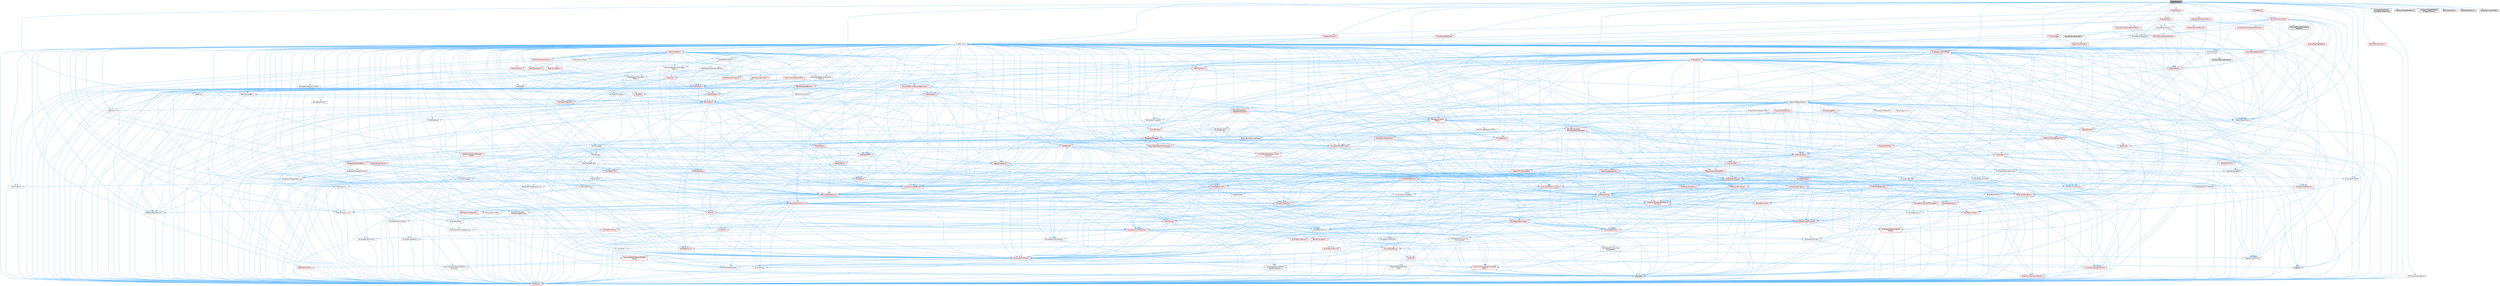digraph "EditorEngine.h"
{
 // INTERACTIVE_SVG=YES
 // LATEX_PDF_SIZE
  bgcolor="transparent";
  edge [fontname=Helvetica,fontsize=10,labelfontname=Helvetica,labelfontsize=10];
  node [fontname=Helvetica,fontsize=10,shape=box,height=0.2,width=0.4];
  Node1 [id="Node000001",label="EditorEngine.h",height=0.2,width=0.4,color="gray40", fillcolor="grey60", style="filled", fontcolor="black",tooltip=" "];
  Node1 -> Node2 [id="edge1_Node000001_Node000002",color="steelblue1",style="solid",tooltip=" "];
  Node2 [id="Node000002",label="CoreMinimal.h",height=0.2,width=0.4,color="grey40", fillcolor="white", style="filled",URL="$d7/d67/CoreMinimal_8h.html",tooltip=" "];
  Node2 -> Node3 [id="edge2_Node000002_Node000003",color="steelblue1",style="solid",tooltip=" "];
  Node3 [id="Node000003",label="CoreTypes.h",height=0.2,width=0.4,color="red", fillcolor="#FFF0F0", style="filled",URL="$dc/dec/CoreTypes_8h.html",tooltip=" "];
  Node2 -> Node17 [id="edge3_Node000002_Node000017",color="steelblue1",style="solid",tooltip=" "];
  Node17 [id="Node000017",label="CoreFwd.h",height=0.2,width=0.4,color="red", fillcolor="#FFF0F0", style="filled",URL="$d1/d1e/CoreFwd_8h.html",tooltip=" "];
  Node17 -> Node3 [id="edge4_Node000017_Node000003",color="steelblue1",style="solid",tooltip=" "];
  Node17 -> Node18 [id="edge5_Node000017_Node000018",color="steelblue1",style="solid",tooltip=" "];
  Node18 [id="Node000018",label="Containers/ContainersFwd.h",height=0.2,width=0.4,color="red", fillcolor="#FFF0F0", style="filled",URL="$d4/d0a/ContainersFwd_8h.html",tooltip=" "];
  Node18 -> Node3 [id="edge6_Node000018_Node000003",color="steelblue1",style="solid",tooltip=" "];
  Node18 -> Node19 [id="edge7_Node000018_Node000019",color="steelblue1",style="solid",tooltip=" "];
  Node19 [id="Node000019",label="Traits/IsContiguousContainer.h",height=0.2,width=0.4,color="red", fillcolor="#FFF0F0", style="filled",URL="$d5/d3c/IsContiguousContainer_8h.html",tooltip=" "];
  Node19 -> Node3 [id="edge8_Node000019_Node000003",color="steelblue1",style="solid",tooltip=" "];
  Node17 -> Node23 [id="edge9_Node000017_Node000023",color="steelblue1",style="solid",tooltip=" "];
  Node23 [id="Node000023",label="UObject/UObjectHierarchy\lFwd.h",height=0.2,width=0.4,color="grey40", fillcolor="white", style="filled",URL="$d3/d13/UObjectHierarchyFwd_8h.html",tooltip=" "];
  Node2 -> Node23 [id="edge10_Node000002_Node000023",color="steelblue1",style="solid",tooltip=" "];
  Node2 -> Node18 [id="edge11_Node000002_Node000018",color="steelblue1",style="solid",tooltip=" "];
  Node2 -> Node24 [id="edge12_Node000002_Node000024",color="steelblue1",style="solid",tooltip=" "];
  Node24 [id="Node000024",label="Misc/VarArgs.h",height=0.2,width=0.4,color="grey40", fillcolor="white", style="filled",URL="$d5/d6f/VarArgs_8h.html",tooltip=" "];
  Node24 -> Node3 [id="edge13_Node000024_Node000003",color="steelblue1",style="solid",tooltip=" "];
  Node2 -> Node25 [id="edge14_Node000002_Node000025",color="steelblue1",style="solid",tooltip=" "];
  Node25 [id="Node000025",label="Logging/LogVerbosity.h",height=0.2,width=0.4,color="grey40", fillcolor="white", style="filled",URL="$d2/d8f/LogVerbosity_8h.html",tooltip=" "];
  Node25 -> Node3 [id="edge15_Node000025_Node000003",color="steelblue1",style="solid",tooltip=" "];
  Node2 -> Node26 [id="edge16_Node000002_Node000026",color="steelblue1",style="solid",tooltip=" "];
  Node26 [id="Node000026",label="Misc/OutputDevice.h",height=0.2,width=0.4,color="red", fillcolor="#FFF0F0", style="filled",URL="$d7/d32/OutputDevice_8h.html",tooltip=" "];
  Node26 -> Node17 [id="edge17_Node000026_Node000017",color="steelblue1",style="solid",tooltip=" "];
  Node26 -> Node3 [id="edge18_Node000026_Node000003",color="steelblue1",style="solid",tooltip=" "];
  Node26 -> Node25 [id="edge19_Node000026_Node000025",color="steelblue1",style="solid",tooltip=" "];
  Node26 -> Node24 [id="edge20_Node000026_Node000024",color="steelblue1",style="solid",tooltip=" "];
  Node26 -> Node27 [id="edge21_Node000026_Node000027",color="steelblue1",style="solid",tooltip=" "];
  Node27 [id="Node000027",label="Templates/IsArrayOrRefOf\lTypeByPredicate.h",height=0.2,width=0.4,color="grey40", fillcolor="white", style="filled",URL="$d6/da1/IsArrayOrRefOfTypeByPredicate_8h.html",tooltip=" "];
  Node27 -> Node3 [id="edge22_Node000027_Node000003",color="steelblue1",style="solid",tooltip=" "];
  Node26 -> Node30 [id="edge23_Node000026_Node000030",color="steelblue1",style="solid",tooltip=" "];
  Node30 [id="Node000030",label="Traits/IsCharEncodingCompatible\lWith.h",height=0.2,width=0.4,color="red", fillcolor="#FFF0F0", style="filled",URL="$df/dd1/IsCharEncodingCompatibleWith_8h.html",tooltip=" "];
  Node30 -> Node7 [id="edge24_Node000030_Node000007",color="steelblue1",style="solid",tooltip=" "];
  Node7 [id="Node000007",label="type_traits",height=0.2,width=0.4,color="grey60", fillcolor="#E0E0E0", style="filled",tooltip=" "];
  Node2 -> Node32 [id="edge25_Node000002_Node000032",color="steelblue1",style="solid",tooltip=" "];
  Node32 [id="Node000032",label="HAL/PlatformCrt.h",height=0.2,width=0.4,color="red", fillcolor="#FFF0F0", style="filled",URL="$d8/d75/PlatformCrt_8h.html",tooltip=" "];
  Node2 -> Node42 [id="edge26_Node000002_Node000042",color="steelblue1",style="solid",tooltip=" "];
  Node42 [id="Node000042",label="HAL/PlatformMisc.h",height=0.2,width=0.4,color="red", fillcolor="#FFF0F0", style="filled",URL="$d0/df5/PlatformMisc_8h.html",tooltip=" "];
  Node42 -> Node3 [id="edge27_Node000042_Node000003",color="steelblue1",style="solid",tooltip=" "];
  Node2 -> Node61 [id="edge28_Node000002_Node000061",color="steelblue1",style="solid",tooltip=" "];
  Node61 [id="Node000061",label="Misc/AssertionMacros.h",height=0.2,width=0.4,color="red", fillcolor="#FFF0F0", style="filled",URL="$d0/dfa/AssertionMacros_8h.html",tooltip=" "];
  Node61 -> Node3 [id="edge29_Node000061_Node000003",color="steelblue1",style="solid",tooltip=" "];
  Node61 -> Node42 [id="edge30_Node000061_Node000042",color="steelblue1",style="solid",tooltip=" "];
  Node61 -> Node62 [id="edge31_Node000061_Node000062",color="steelblue1",style="solid",tooltip=" "];
  Node62 [id="Node000062",label="Templates/EnableIf.h",height=0.2,width=0.4,color="grey40", fillcolor="white", style="filled",URL="$d7/d60/EnableIf_8h.html",tooltip=" "];
  Node62 -> Node3 [id="edge32_Node000062_Node000003",color="steelblue1",style="solid",tooltip=" "];
  Node61 -> Node27 [id="edge33_Node000061_Node000027",color="steelblue1",style="solid",tooltip=" "];
  Node61 -> Node30 [id="edge34_Node000061_Node000030",color="steelblue1",style="solid",tooltip=" "];
  Node61 -> Node24 [id="edge35_Node000061_Node000024",color="steelblue1",style="solid",tooltip=" "];
  Node61 -> Node69 [id="edge36_Node000061_Node000069",color="steelblue1",style="solid",tooltip=" "];
  Node69 [id="Node000069",label="atomic",height=0.2,width=0.4,color="grey60", fillcolor="#E0E0E0", style="filled",tooltip=" "];
  Node2 -> Node70 [id="edge37_Node000002_Node000070",color="steelblue1",style="solid",tooltip=" "];
  Node70 [id="Node000070",label="Templates/IsPointer.h",height=0.2,width=0.4,color="grey40", fillcolor="white", style="filled",URL="$d7/d05/IsPointer_8h.html",tooltip=" "];
  Node70 -> Node3 [id="edge38_Node000070_Node000003",color="steelblue1",style="solid",tooltip=" "];
  Node2 -> Node71 [id="edge39_Node000002_Node000071",color="steelblue1",style="solid",tooltip=" "];
  Node71 [id="Node000071",label="HAL/PlatformMemory.h",height=0.2,width=0.4,color="red", fillcolor="#FFF0F0", style="filled",URL="$de/d68/PlatformMemory_8h.html",tooltip=" "];
  Node71 -> Node3 [id="edge40_Node000071_Node000003",color="steelblue1",style="solid",tooltip=" "];
  Node2 -> Node54 [id="edge41_Node000002_Node000054",color="steelblue1",style="solid",tooltip=" "];
  Node54 [id="Node000054",label="HAL/PlatformAtomics.h",height=0.2,width=0.4,color="red", fillcolor="#FFF0F0", style="filled",URL="$d3/d36/PlatformAtomics_8h.html",tooltip=" "];
  Node54 -> Node3 [id="edge42_Node000054_Node000003",color="steelblue1",style="solid",tooltip=" "];
  Node2 -> Node76 [id="edge43_Node000002_Node000076",color="steelblue1",style="solid",tooltip=" "];
  Node76 [id="Node000076",label="Misc/Exec.h",height=0.2,width=0.4,color="grey40", fillcolor="white", style="filled",URL="$de/ddb/Exec_8h.html",tooltip=" "];
  Node76 -> Node3 [id="edge44_Node000076_Node000003",color="steelblue1",style="solid",tooltip=" "];
  Node76 -> Node61 [id="edge45_Node000076_Node000061",color="steelblue1",style="solid",tooltip=" "];
  Node2 -> Node77 [id="edge46_Node000002_Node000077",color="steelblue1",style="solid",tooltip=" "];
  Node77 [id="Node000077",label="HAL/MemoryBase.h",height=0.2,width=0.4,color="red", fillcolor="#FFF0F0", style="filled",URL="$d6/d9f/MemoryBase_8h.html",tooltip=" "];
  Node77 -> Node3 [id="edge47_Node000077_Node000003",color="steelblue1",style="solid",tooltip=" "];
  Node77 -> Node54 [id="edge48_Node000077_Node000054",color="steelblue1",style="solid",tooltip=" "];
  Node77 -> Node32 [id="edge49_Node000077_Node000032",color="steelblue1",style="solid",tooltip=" "];
  Node77 -> Node76 [id="edge50_Node000077_Node000076",color="steelblue1",style="solid",tooltip=" "];
  Node77 -> Node26 [id="edge51_Node000077_Node000026",color="steelblue1",style="solid",tooltip=" "];
  Node2 -> Node87 [id="edge52_Node000002_Node000087",color="steelblue1",style="solid",tooltip=" "];
  Node87 [id="Node000087",label="HAL/UnrealMemory.h",height=0.2,width=0.4,color="red", fillcolor="#FFF0F0", style="filled",URL="$d9/d96/UnrealMemory_8h.html",tooltip=" "];
  Node87 -> Node3 [id="edge53_Node000087_Node000003",color="steelblue1",style="solid",tooltip=" "];
  Node87 -> Node77 [id="edge54_Node000087_Node000077",color="steelblue1",style="solid",tooltip=" "];
  Node87 -> Node71 [id="edge55_Node000087_Node000071",color="steelblue1",style="solid",tooltip=" "];
  Node87 -> Node70 [id="edge56_Node000087_Node000070",color="steelblue1",style="solid",tooltip=" "];
  Node2 -> Node89 [id="edge57_Node000002_Node000089",color="steelblue1",style="solid",tooltip=" "];
  Node89 [id="Node000089",label="Templates/IsArithmetic.h",height=0.2,width=0.4,color="grey40", fillcolor="white", style="filled",URL="$d2/d5d/IsArithmetic_8h.html",tooltip=" "];
  Node89 -> Node3 [id="edge58_Node000089_Node000003",color="steelblue1",style="solid",tooltip=" "];
  Node2 -> Node83 [id="edge59_Node000002_Node000083",color="steelblue1",style="solid",tooltip=" "];
  Node83 [id="Node000083",label="Templates/AndOrNot.h",height=0.2,width=0.4,color="grey40", fillcolor="white", style="filled",URL="$db/d0a/AndOrNot_8h.html",tooltip=" "];
  Node83 -> Node3 [id="edge60_Node000083_Node000003",color="steelblue1",style="solid",tooltip=" "];
  Node2 -> Node90 [id="edge61_Node000002_Node000090",color="steelblue1",style="solid",tooltip=" "];
  Node90 [id="Node000090",label="Templates/IsPODType.h",height=0.2,width=0.4,color="grey40", fillcolor="white", style="filled",URL="$d7/db1/IsPODType_8h.html",tooltip=" "];
  Node90 -> Node3 [id="edge62_Node000090_Node000003",color="steelblue1",style="solid",tooltip=" "];
  Node2 -> Node91 [id="edge63_Node000002_Node000091",color="steelblue1",style="solid",tooltip=" "];
  Node91 [id="Node000091",label="Templates/IsUECoreType.h",height=0.2,width=0.4,color="grey40", fillcolor="white", style="filled",URL="$d1/db8/IsUECoreType_8h.html",tooltip=" "];
  Node91 -> Node3 [id="edge64_Node000091_Node000003",color="steelblue1",style="solid",tooltip=" "];
  Node91 -> Node7 [id="edge65_Node000091_Node000007",color="steelblue1",style="solid",tooltip=" "];
  Node2 -> Node84 [id="edge66_Node000002_Node000084",color="steelblue1",style="solid",tooltip=" "];
  Node84 [id="Node000084",label="Templates/IsTriviallyCopy\lConstructible.h",height=0.2,width=0.4,color="grey40", fillcolor="white", style="filled",URL="$d3/d78/IsTriviallyCopyConstructible_8h.html",tooltip=" "];
  Node84 -> Node3 [id="edge67_Node000084_Node000003",color="steelblue1",style="solid",tooltip=" "];
  Node84 -> Node7 [id="edge68_Node000084_Node000007",color="steelblue1",style="solid",tooltip=" "];
  Node2 -> Node92 [id="edge69_Node000002_Node000092",color="steelblue1",style="solid",tooltip=" "];
  Node92 [id="Node000092",label="Templates/UnrealTypeTraits.h",height=0.2,width=0.4,color="red", fillcolor="#FFF0F0", style="filled",URL="$d2/d2d/UnrealTypeTraits_8h.html",tooltip=" "];
  Node92 -> Node3 [id="edge70_Node000092_Node000003",color="steelblue1",style="solid",tooltip=" "];
  Node92 -> Node70 [id="edge71_Node000092_Node000070",color="steelblue1",style="solid",tooltip=" "];
  Node92 -> Node61 [id="edge72_Node000092_Node000061",color="steelblue1",style="solid",tooltip=" "];
  Node92 -> Node83 [id="edge73_Node000092_Node000083",color="steelblue1",style="solid",tooltip=" "];
  Node92 -> Node62 [id="edge74_Node000092_Node000062",color="steelblue1",style="solid",tooltip=" "];
  Node92 -> Node89 [id="edge75_Node000092_Node000089",color="steelblue1",style="solid",tooltip=" "];
  Node92 -> Node90 [id="edge76_Node000092_Node000090",color="steelblue1",style="solid",tooltip=" "];
  Node92 -> Node91 [id="edge77_Node000092_Node000091",color="steelblue1",style="solid",tooltip=" "];
  Node92 -> Node84 [id="edge78_Node000092_Node000084",color="steelblue1",style="solid",tooltip=" "];
  Node2 -> Node62 [id="edge79_Node000002_Node000062",color="steelblue1",style="solid",tooltip=" "];
  Node2 -> Node94 [id="edge80_Node000002_Node000094",color="steelblue1",style="solid",tooltip=" "];
  Node94 [id="Node000094",label="Templates/RemoveReference.h",height=0.2,width=0.4,color="grey40", fillcolor="white", style="filled",URL="$da/dbe/RemoveReference_8h.html",tooltip=" "];
  Node94 -> Node3 [id="edge81_Node000094_Node000003",color="steelblue1",style="solid",tooltip=" "];
  Node2 -> Node95 [id="edge82_Node000002_Node000095",color="steelblue1",style="solid",tooltip=" "];
  Node95 [id="Node000095",label="Templates/IntegralConstant.h",height=0.2,width=0.4,color="grey40", fillcolor="white", style="filled",URL="$db/d1b/IntegralConstant_8h.html",tooltip=" "];
  Node95 -> Node3 [id="edge83_Node000095_Node000003",color="steelblue1",style="solid",tooltip=" "];
  Node2 -> Node96 [id="edge84_Node000002_Node000096",color="steelblue1",style="solid",tooltip=" "];
  Node96 [id="Node000096",label="Templates/IsClass.h",height=0.2,width=0.4,color="grey40", fillcolor="white", style="filled",URL="$db/dcb/IsClass_8h.html",tooltip=" "];
  Node96 -> Node3 [id="edge85_Node000096_Node000003",color="steelblue1",style="solid",tooltip=" "];
  Node2 -> Node97 [id="edge86_Node000002_Node000097",color="steelblue1",style="solid",tooltip=" "];
  Node97 [id="Node000097",label="Templates/TypeCompatible\lBytes.h",height=0.2,width=0.4,color="red", fillcolor="#FFF0F0", style="filled",URL="$df/d0a/TypeCompatibleBytes_8h.html",tooltip=" "];
  Node97 -> Node3 [id="edge87_Node000097_Node000003",color="steelblue1",style="solid",tooltip=" "];
  Node97 -> Node7 [id="edge88_Node000097_Node000007",color="steelblue1",style="solid",tooltip=" "];
  Node2 -> Node19 [id="edge89_Node000002_Node000019",color="steelblue1",style="solid",tooltip=" "];
  Node2 -> Node98 [id="edge90_Node000002_Node000098",color="steelblue1",style="solid",tooltip=" "];
  Node98 [id="Node000098",label="Templates/UnrealTemplate.h",height=0.2,width=0.4,color="red", fillcolor="#FFF0F0", style="filled",URL="$d4/d24/UnrealTemplate_8h.html",tooltip=" "];
  Node98 -> Node3 [id="edge91_Node000098_Node000003",color="steelblue1",style="solid",tooltip=" "];
  Node98 -> Node70 [id="edge92_Node000098_Node000070",color="steelblue1",style="solid",tooltip=" "];
  Node98 -> Node87 [id="edge93_Node000098_Node000087",color="steelblue1",style="solid",tooltip=" "];
  Node98 -> Node92 [id="edge94_Node000098_Node000092",color="steelblue1",style="solid",tooltip=" "];
  Node98 -> Node94 [id="edge95_Node000098_Node000094",color="steelblue1",style="solid",tooltip=" "];
  Node98 -> Node64 [id="edge96_Node000098_Node000064",color="steelblue1",style="solid",tooltip=" "];
  Node64 [id="Node000064",label="Templates/Requires.h",height=0.2,width=0.4,color="grey40", fillcolor="white", style="filled",URL="$dc/d96/Requires_8h.html",tooltip=" "];
  Node64 -> Node62 [id="edge97_Node000064_Node000062",color="steelblue1",style="solid",tooltip=" "];
  Node64 -> Node7 [id="edge98_Node000064_Node000007",color="steelblue1",style="solid",tooltip=" "];
  Node98 -> Node97 [id="edge99_Node000098_Node000097",color="steelblue1",style="solid",tooltip=" "];
  Node98 -> Node19 [id="edge100_Node000098_Node000019",color="steelblue1",style="solid",tooltip=" "];
  Node98 -> Node7 [id="edge101_Node000098_Node000007",color="steelblue1",style="solid",tooltip=" "];
  Node2 -> Node47 [id="edge102_Node000002_Node000047",color="steelblue1",style="solid",tooltip=" "];
  Node47 [id="Node000047",label="Math/NumericLimits.h",height=0.2,width=0.4,color="grey40", fillcolor="white", style="filled",URL="$df/d1b/NumericLimits_8h.html",tooltip=" "];
  Node47 -> Node3 [id="edge103_Node000047_Node000003",color="steelblue1",style="solid",tooltip=" "];
  Node2 -> Node102 [id="edge104_Node000002_Node000102",color="steelblue1",style="solid",tooltip=" "];
  Node102 [id="Node000102",label="HAL/PlatformMath.h",height=0.2,width=0.4,color="red", fillcolor="#FFF0F0", style="filled",URL="$dc/d53/PlatformMath_8h.html",tooltip=" "];
  Node102 -> Node3 [id="edge105_Node000102_Node000003",color="steelblue1",style="solid",tooltip=" "];
  Node2 -> Node85 [id="edge106_Node000002_Node000085",color="steelblue1",style="solid",tooltip=" "];
  Node85 [id="Node000085",label="Templates/IsTriviallyCopy\lAssignable.h",height=0.2,width=0.4,color="grey40", fillcolor="white", style="filled",URL="$d2/df2/IsTriviallyCopyAssignable_8h.html",tooltip=" "];
  Node85 -> Node3 [id="edge107_Node000085_Node000003",color="steelblue1",style="solid",tooltip=" "];
  Node85 -> Node7 [id="edge108_Node000085_Node000007",color="steelblue1",style="solid",tooltip=" "];
  Node2 -> Node110 [id="edge109_Node000002_Node000110",color="steelblue1",style="solid",tooltip=" "];
  Node110 [id="Node000110",label="Templates/MemoryOps.h",height=0.2,width=0.4,color="red", fillcolor="#FFF0F0", style="filled",URL="$db/dea/MemoryOps_8h.html",tooltip=" "];
  Node110 -> Node3 [id="edge110_Node000110_Node000003",color="steelblue1",style="solid",tooltip=" "];
  Node110 -> Node87 [id="edge111_Node000110_Node000087",color="steelblue1",style="solid",tooltip=" "];
  Node110 -> Node85 [id="edge112_Node000110_Node000085",color="steelblue1",style="solid",tooltip=" "];
  Node110 -> Node84 [id="edge113_Node000110_Node000084",color="steelblue1",style="solid",tooltip=" "];
  Node110 -> Node64 [id="edge114_Node000110_Node000064",color="steelblue1",style="solid",tooltip=" "];
  Node110 -> Node92 [id="edge115_Node000110_Node000092",color="steelblue1",style="solid",tooltip=" "];
  Node110 -> Node7 [id="edge116_Node000110_Node000007",color="steelblue1",style="solid",tooltip=" "];
  Node2 -> Node111 [id="edge117_Node000002_Node000111",color="steelblue1",style="solid",tooltip=" "];
  Node111 [id="Node000111",label="Containers/ContainerAllocation\lPolicies.h",height=0.2,width=0.4,color="red", fillcolor="#FFF0F0", style="filled",URL="$d7/dff/ContainerAllocationPolicies_8h.html",tooltip=" "];
  Node111 -> Node3 [id="edge118_Node000111_Node000003",color="steelblue1",style="solid",tooltip=" "];
  Node111 -> Node111 [id="edge119_Node000111_Node000111",color="steelblue1",style="solid",tooltip=" "];
  Node111 -> Node102 [id="edge120_Node000111_Node000102",color="steelblue1",style="solid",tooltip=" "];
  Node111 -> Node87 [id="edge121_Node000111_Node000087",color="steelblue1",style="solid",tooltip=" "];
  Node111 -> Node47 [id="edge122_Node000111_Node000047",color="steelblue1",style="solid",tooltip=" "];
  Node111 -> Node61 [id="edge123_Node000111_Node000061",color="steelblue1",style="solid",tooltip=" "];
  Node111 -> Node110 [id="edge124_Node000111_Node000110",color="steelblue1",style="solid",tooltip=" "];
  Node111 -> Node97 [id="edge125_Node000111_Node000097",color="steelblue1",style="solid",tooltip=" "];
  Node111 -> Node7 [id="edge126_Node000111_Node000007",color="steelblue1",style="solid",tooltip=" "];
  Node2 -> Node114 [id="edge127_Node000002_Node000114",color="steelblue1",style="solid",tooltip=" "];
  Node114 [id="Node000114",label="Templates/IsEnumClass.h",height=0.2,width=0.4,color="grey40", fillcolor="white", style="filled",URL="$d7/d15/IsEnumClass_8h.html",tooltip=" "];
  Node114 -> Node3 [id="edge128_Node000114_Node000003",color="steelblue1",style="solid",tooltip=" "];
  Node114 -> Node83 [id="edge129_Node000114_Node000083",color="steelblue1",style="solid",tooltip=" "];
  Node2 -> Node115 [id="edge130_Node000002_Node000115",color="steelblue1",style="solid",tooltip=" "];
  Node115 [id="Node000115",label="HAL/PlatformProperties.h",height=0.2,width=0.4,color="red", fillcolor="#FFF0F0", style="filled",URL="$d9/db0/PlatformProperties_8h.html",tooltip=" "];
  Node115 -> Node3 [id="edge131_Node000115_Node000003",color="steelblue1",style="solid",tooltip=" "];
  Node2 -> Node118 [id="edge132_Node000002_Node000118",color="steelblue1",style="solid",tooltip=" "];
  Node118 [id="Node000118",label="Misc/EngineVersionBase.h",height=0.2,width=0.4,color="grey40", fillcolor="white", style="filled",URL="$d5/d2b/EngineVersionBase_8h.html",tooltip=" "];
  Node118 -> Node3 [id="edge133_Node000118_Node000003",color="steelblue1",style="solid",tooltip=" "];
  Node2 -> Node119 [id="edge134_Node000002_Node000119",color="steelblue1",style="solid",tooltip=" "];
  Node119 [id="Node000119",label="Internationalization\l/TextNamespaceFwd.h",height=0.2,width=0.4,color="grey40", fillcolor="white", style="filled",URL="$d8/d97/TextNamespaceFwd_8h.html",tooltip=" "];
  Node119 -> Node3 [id="edge135_Node000119_Node000003",color="steelblue1",style="solid",tooltip=" "];
  Node2 -> Node120 [id="edge136_Node000002_Node000120",color="steelblue1",style="solid",tooltip=" "];
  Node120 [id="Node000120",label="Serialization/Archive.h",height=0.2,width=0.4,color="red", fillcolor="#FFF0F0", style="filled",URL="$d7/d3b/Archive_8h.html",tooltip=" "];
  Node120 -> Node17 [id="edge137_Node000120_Node000017",color="steelblue1",style="solid",tooltip=" "];
  Node120 -> Node3 [id="edge138_Node000120_Node000003",color="steelblue1",style="solid",tooltip=" "];
  Node120 -> Node115 [id="edge139_Node000120_Node000115",color="steelblue1",style="solid",tooltip=" "];
  Node120 -> Node119 [id="edge140_Node000120_Node000119",color="steelblue1",style="solid",tooltip=" "];
  Node120 -> Node61 [id="edge141_Node000120_Node000061",color="steelblue1",style="solid",tooltip=" "];
  Node120 -> Node118 [id="edge142_Node000120_Node000118",color="steelblue1",style="solid",tooltip=" "];
  Node120 -> Node24 [id="edge143_Node000120_Node000024",color="steelblue1",style="solid",tooltip=" "];
  Node120 -> Node62 [id="edge144_Node000120_Node000062",color="steelblue1",style="solid",tooltip=" "];
  Node120 -> Node27 [id="edge145_Node000120_Node000027",color="steelblue1",style="solid",tooltip=" "];
  Node120 -> Node114 [id="edge146_Node000120_Node000114",color="steelblue1",style="solid",tooltip=" "];
  Node120 -> Node98 [id="edge147_Node000120_Node000098",color="steelblue1",style="solid",tooltip=" "];
  Node120 -> Node30 [id="edge148_Node000120_Node000030",color="steelblue1",style="solid",tooltip=" "];
  Node120 -> Node123 [id="edge149_Node000120_Node000123",color="steelblue1",style="solid",tooltip=" "];
  Node123 [id="Node000123",label="UObject/ObjectVersion.h",height=0.2,width=0.4,color="grey40", fillcolor="white", style="filled",URL="$da/d63/ObjectVersion_8h.html",tooltip=" "];
  Node123 -> Node3 [id="edge150_Node000123_Node000003",color="steelblue1",style="solid",tooltip=" "];
  Node2 -> Node124 [id="edge151_Node000002_Node000124",color="steelblue1",style="solid",tooltip=" "];
  Node124 [id="Node000124",label="Templates/Less.h",height=0.2,width=0.4,color="grey40", fillcolor="white", style="filled",URL="$de/dc8/Less_8h.html",tooltip=" "];
  Node124 -> Node3 [id="edge152_Node000124_Node000003",color="steelblue1",style="solid",tooltip=" "];
  Node124 -> Node98 [id="edge153_Node000124_Node000098",color="steelblue1",style="solid",tooltip=" "];
  Node2 -> Node125 [id="edge154_Node000002_Node000125",color="steelblue1",style="solid",tooltip=" "];
  Node125 [id="Node000125",label="Templates/Sorting.h",height=0.2,width=0.4,color="red", fillcolor="#FFF0F0", style="filled",URL="$d3/d9e/Sorting_8h.html",tooltip=" "];
  Node125 -> Node3 [id="edge155_Node000125_Node000003",color="steelblue1",style="solid",tooltip=" "];
  Node125 -> Node102 [id="edge156_Node000125_Node000102",color="steelblue1",style="solid",tooltip=" "];
  Node125 -> Node124 [id="edge157_Node000125_Node000124",color="steelblue1",style="solid",tooltip=" "];
  Node2 -> Node136 [id="edge158_Node000002_Node000136",color="steelblue1",style="solid",tooltip=" "];
  Node136 [id="Node000136",label="Misc/Char.h",height=0.2,width=0.4,color="red", fillcolor="#FFF0F0", style="filled",URL="$d0/d58/Char_8h.html",tooltip=" "];
  Node136 -> Node3 [id="edge159_Node000136_Node000003",color="steelblue1",style="solid",tooltip=" "];
  Node136 -> Node7 [id="edge160_Node000136_Node000007",color="steelblue1",style="solid",tooltip=" "];
  Node2 -> Node139 [id="edge161_Node000002_Node000139",color="steelblue1",style="solid",tooltip=" "];
  Node139 [id="Node000139",label="GenericPlatform/GenericPlatform\lStricmp.h",height=0.2,width=0.4,color="grey40", fillcolor="white", style="filled",URL="$d2/d86/GenericPlatformStricmp_8h.html",tooltip=" "];
  Node139 -> Node3 [id="edge162_Node000139_Node000003",color="steelblue1",style="solid",tooltip=" "];
  Node2 -> Node140 [id="edge163_Node000002_Node000140",color="steelblue1",style="solid",tooltip=" "];
  Node140 [id="Node000140",label="GenericPlatform/GenericPlatform\lString.h",height=0.2,width=0.4,color="red", fillcolor="#FFF0F0", style="filled",URL="$dd/d20/GenericPlatformString_8h.html",tooltip=" "];
  Node140 -> Node3 [id="edge164_Node000140_Node000003",color="steelblue1",style="solid",tooltip=" "];
  Node140 -> Node139 [id="edge165_Node000140_Node000139",color="steelblue1",style="solid",tooltip=" "];
  Node140 -> Node62 [id="edge166_Node000140_Node000062",color="steelblue1",style="solid",tooltip=" "];
  Node140 -> Node30 [id="edge167_Node000140_Node000030",color="steelblue1",style="solid",tooltip=" "];
  Node140 -> Node7 [id="edge168_Node000140_Node000007",color="steelblue1",style="solid",tooltip=" "];
  Node2 -> Node73 [id="edge169_Node000002_Node000073",color="steelblue1",style="solid",tooltip=" "];
  Node73 [id="Node000073",label="HAL/PlatformString.h",height=0.2,width=0.4,color="red", fillcolor="#FFF0F0", style="filled",URL="$db/db5/PlatformString_8h.html",tooltip=" "];
  Node73 -> Node3 [id="edge170_Node000073_Node000003",color="steelblue1",style="solid",tooltip=" "];
  Node2 -> Node143 [id="edge171_Node000002_Node000143",color="steelblue1",style="solid",tooltip=" "];
  Node143 [id="Node000143",label="Misc/CString.h",height=0.2,width=0.4,color="red", fillcolor="#FFF0F0", style="filled",URL="$d2/d49/CString_8h.html",tooltip=" "];
  Node143 -> Node3 [id="edge172_Node000143_Node000003",color="steelblue1",style="solid",tooltip=" "];
  Node143 -> Node32 [id="edge173_Node000143_Node000032",color="steelblue1",style="solid",tooltip=" "];
  Node143 -> Node73 [id="edge174_Node000143_Node000073",color="steelblue1",style="solid",tooltip=" "];
  Node143 -> Node61 [id="edge175_Node000143_Node000061",color="steelblue1",style="solid",tooltip=" "];
  Node143 -> Node136 [id="edge176_Node000143_Node000136",color="steelblue1",style="solid",tooltip=" "];
  Node143 -> Node24 [id="edge177_Node000143_Node000024",color="steelblue1",style="solid",tooltip=" "];
  Node143 -> Node27 [id="edge178_Node000143_Node000027",color="steelblue1",style="solid",tooltip=" "];
  Node143 -> Node30 [id="edge179_Node000143_Node000030",color="steelblue1",style="solid",tooltip=" "];
  Node2 -> Node144 [id="edge180_Node000002_Node000144",color="steelblue1",style="solid",tooltip=" "];
  Node144 [id="Node000144",label="Misc/Crc.h",height=0.2,width=0.4,color="red", fillcolor="#FFF0F0", style="filled",URL="$d4/dd2/Crc_8h.html",tooltip=" "];
  Node144 -> Node3 [id="edge181_Node000144_Node000003",color="steelblue1",style="solid",tooltip=" "];
  Node144 -> Node73 [id="edge182_Node000144_Node000073",color="steelblue1",style="solid",tooltip=" "];
  Node144 -> Node61 [id="edge183_Node000144_Node000061",color="steelblue1",style="solid",tooltip=" "];
  Node144 -> Node143 [id="edge184_Node000144_Node000143",color="steelblue1",style="solid",tooltip=" "];
  Node144 -> Node136 [id="edge185_Node000144_Node000136",color="steelblue1",style="solid",tooltip=" "];
  Node144 -> Node92 [id="edge186_Node000144_Node000092",color="steelblue1",style="solid",tooltip=" "];
  Node2 -> Node135 [id="edge187_Node000002_Node000135",color="steelblue1",style="solid",tooltip=" "];
  Node135 [id="Node000135",label="Math/UnrealMathUtility.h",height=0.2,width=0.4,color="red", fillcolor="#FFF0F0", style="filled",URL="$db/db8/UnrealMathUtility_8h.html",tooltip=" "];
  Node135 -> Node3 [id="edge188_Node000135_Node000003",color="steelblue1",style="solid",tooltip=" "];
  Node135 -> Node61 [id="edge189_Node000135_Node000061",color="steelblue1",style="solid",tooltip=" "];
  Node135 -> Node102 [id="edge190_Node000135_Node000102",color="steelblue1",style="solid",tooltip=" "];
  Node135 -> Node64 [id="edge191_Node000135_Node000064",color="steelblue1",style="solid",tooltip=" "];
  Node2 -> Node145 [id="edge192_Node000002_Node000145",color="steelblue1",style="solid",tooltip=" "];
  Node145 [id="Node000145",label="Containers/UnrealString.h",height=0.2,width=0.4,color="red", fillcolor="#FFF0F0", style="filled",URL="$d5/dba/UnrealString_8h.html",tooltip=" "];
  Node2 -> Node149 [id="edge193_Node000002_Node000149",color="steelblue1",style="solid",tooltip=" "];
  Node149 [id="Node000149",label="Containers/Array.h",height=0.2,width=0.4,color="red", fillcolor="#FFF0F0", style="filled",URL="$df/dd0/Array_8h.html",tooltip=" "];
  Node149 -> Node3 [id="edge194_Node000149_Node000003",color="steelblue1",style="solid",tooltip=" "];
  Node149 -> Node61 [id="edge195_Node000149_Node000061",color="steelblue1",style="solid",tooltip=" "];
  Node149 -> Node87 [id="edge196_Node000149_Node000087",color="steelblue1",style="solid",tooltip=" "];
  Node149 -> Node92 [id="edge197_Node000149_Node000092",color="steelblue1",style="solid",tooltip=" "];
  Node149 -> Node98 [id="edge198_Node000149_Node000098",color="steelblue1",style="solid",tooltip=" "];
  Node149 -> Node111 [id="edge199_Node000149_Node000111",color="steelblue1",style="solid",tooltip=" "];
  Node149 -> Node120 [id="edge200_Node000149_Node000120",color="steelblue1",style="solid",tooltip=" "];
  Node149 -> Node128 [id="edge201_Node000149_Node000128",color="steelblue1",style="solid",tooltip=" "];
  Node128 [id="Node000128",label="Templates/Invoke.h",height=0.2,width=0.4,color="red", fillcolor="#FFF0F0", style="filled",URL="$d7/deb/Invoke_8h.html",tooltip=" "];
  Node128 -> Node3 [id="edge202_Node000128_Node000003",color="steelblue1",style="solid",tooltip=" "];
  Node128 -> Node98 [id="edge203_Node000128_Node000098",color="steelblue1",style="solid",tooltip=" "];
  Node128 -> Node7 [id="edge204_Node000128_Node000007",color="steelblue1",style="solid",tooltip=" "];
  Node149 -> Node124 [id="edge205_Node000149_Node000124",color="steelblue1",style="solid",tooltip=" "];
  Node149 -> Node64 [id="edge206_Node000149_Node000064",color="steelblue1",style="solid",tooltip=" "];
  Node149 -> Node125 [id="edge207_Node000149_Node000125",color="steelblue1",style="solid",tooltip=" "];
  Node149 -> Node172 [id="edge208_Node000149_Node000172",color="steelblue1",style="solid",tooltip=" "];
  Node172 [id="Node000172",label="Templates/AlignmentTemplates.h",height=0.2,width=0.4,color="red", fillcolor="#FFF0F0", style="filled",URL="$dd/d32/AlignmentTemplates_8h.html",tooltip=" "];
  Node172 -> Node3 [id="edge209_Node000172_Node000003",color="steelblue1",style="solid",tooltip=" "];
  Node172 -> Node70 [id="edge210_Node000172_Node000070",color="steelblue1",style="solid",tooltip=" "];
  Node149 -> Node7 [id="edge211_Node000149_Node000007",color="steelblue1",style="solid",tooltip=" "];
  Node2 -> Node173 [id="edge212_Node000002_Node000173",color="steelblue1",style="solid",tooltip=" "];
  Node173 [id="Node000173",label="Misc/FrameNumber.h",height=0.2,width=0.4,color="grey40", fillcolor="white", style="filled",URL="$dd/dbd/FrameNumber_8h.html",tooltip=" "];
  Node173 -> Node3 [id="edge213_Node000173_Node000003",color="steelblue1",style="solid",tooltip=" "];
  Node173 -> Node47 [id="edge214_Node000173_Node000047",color="steelblue1",style="solid",tooltip=" "];
  Node173 -> Node135 [id="edge215_Node000173_Node000135",color="steelblue1",style="solid",tooltip=" "];
  Node173 -> Node62 [id="edge216_Node000173_Node000062",color="steelblue1",style="solid",tooltip=" "];
  Node173 -> Node92 [id="edge217_Node000173_Node000092",color="steelblue1",style="solid",tooltip=" "];
  Node2 -> Node174 [id="edge218_Node000002_Node000174",color="steelblue1",style="solid",tooltip=" "];
  Node174 [id="Node000174",label="Misc/Timespan.h",height=0.2,width=0.4,color="grey40", fillcolor="white", style="filled",URL="$da/dd9/Timespan_8h.html",tooltip=" "];
  Node174 -> Node3 [id="edge219_Node000174_Node000003",color="steelblue1",style="solid",tooltip=" "];
  Node174 -> Node175 [id="edge220_Node000174_Node000175",color="steelblue1",style="solid",tooltip=" "];
  Node175 [id="Node000175",label="Math/Interval.h",height=0.2,width=0.4,color="grey40", fillcolor="white", style="filled",URL="$d1/d55/Interval_8h.html",tooltip=" "];
  Node175 -> Node3 [id="edge221_Node000175_Node000003",color="steelblue1",style="solid",tooltip=" "];
  Node175 -> Node89 [id="edge222_Node000175_Node000089",color="steelblue1",style="solid",tooltip=" "];
  Node175 -> Node92 [id="edge223_Node000175_Node000092",color="steelblue1",style="solid",tooltip=" "];
  Node175 -> Node47 [id="edge224_Node000175_Node000047",color="steelblue1",style="solid",tooltip=" "];
  Node175 -> Node135 [id="edge225_Node000175_Node000135",color="steelblue1",style="solid",tooltip=" "];
  Node174 -> Node135 [id="edge226_Node000174_Node000135",color="steelblue1",style="solid",tooltip=" "];
  Node174 -> Node61 [id="edge227_Node000174_Node000061",color="steelblue1",style="solid",tooltip=" "];
  Node2 -> Node176 [id="edge228_Node000002_Node000176",color="steelblue1",style="solid",tooltip=" "];
  Node176 [id="Node000176",label="Containers/StringConv.h",height=0.2,width=0.4,color="red", fillcolor="#FFF0F0", style="filled",URL="$d3/ddf/StringConv_8h.html",tooltip=" "];
  Node176 -> Node3 [id="edge229_Node000176_Node000003",color="steelblue1",style="solid",tooltip=" "];
  Node176 -> Node61 [id="edge230_Node000176_Node000061",color="steelblue1",style="solid",tooltip=" "];
  Node176 -> Node111 [id="edge231_Node000176_Node000111",color="steelblue1",style="solid",tooltip=" "];
  Node176 -> Node149 [id="edge232_Node000176_Node000149",color="steelblue1",style="solid",tooltip=" "];
  Node176 -> Node143 [id="edge233_Node000176_Node000143",color="steelblue1",style="solid",tooltip=" "];
  Node176 -> Node177 [id="edge234_Node000176_Node000177",color="steelblue1",style="solid",tooltip=" "];
  Node177 [id="Node000177",label="Templates/IsArray.h",height=0.2,width=0.4,color="grey40", fillcolor="white", style="filled",URL="$d8/d8d/IsArray_8h.html",tooltip=" "];
  Node177 -> Node3 [id="edge235_Node000177_Node000003",color="steelblue1",style="solid",tooltip=" "];
  Node176 -> Node98 [id="edge236_Node000176_Node000098",color="steelblue1",style="solid",tooltip=" "];
  Node176 -> Node92 [id="edge237_Node000176_Node000092",color="steelblue1",style="solid",tooltip=" "];
  Node176 -> Node30 [id="edge238_Node000176_Node000030",color="steelblue1",style="solid",tooltip=" "];
  Node176 -> Node19 [id="edge239_Node000176_Node000019",color="steelblue1",style="solid",tooltip=" "];
  Node176 -> Node7 [id="edge240_Node000176_Node000007",color="steelblue1",style="solid",tooltip=" "];
  Node2 -> Node178 [id="edge241_Node000002_Node000178",color="steelblue1",style="solid",tooltip=" "];
  Node178 [id="Node000178",label="UObject/UnrealNames.h",height=0.2,width=0.4,color="red", fillcolor="#FFF0F0", style="filled",URL="$d8/db1/UnrealNames_8h.html",tooltip=" "];
  Node178 -> Node3 [id="edge242_Node000178_Node000003",color="steelblue1",style="solid",tooltip=" "];
  Node2 -> Node180 [id="edge243_Node000002_Node000180",color="steelblue1",style="solid",tooltip=" "];
  Node180 [id="Node000180",label="UObject/NameTypes.h",height=0.2,width=0.4,color="red", fillcolor="#FFF0F0", style="filled",URL="$d6/d35/NameTypes_8h.html",tooltip=" "];
  Node180 -> Node3 [id="edge244_Node000180_Node000003",color="steelblue1",style="solid",tooltip=" "];
  Node180 -> Node61 [id="edge245_Node000180_Node000061",color="steelblue1",style="solid",tooltip=" "];
  Node180 -> Node87 [id="edge246_Node000180_Node000087",color="steelblue1",style="solid",tooltip=" "];
  Node180 -> Node92 [id="edge247_Node000180_Node000092",color="steelblue1",style="solid",tooltip=" "];
  Node180 -> Node98 [id="edge248_Node000180_Node000098",color="steelblue1",style="solid",tooltip=" "];
  Node180 -> Node145 [id="edge249_Node000180_Node000145",color="steelblue1",style="solid",tooltip=" "];
  Node180 -> Node176 [id="edge250_Node000180_Node000176",color="steelblue1",style="solid",tooltip=" "];
  Node180 -> Node44 [id="edge251_Node000180_Node000044",color="steelblue1",style="solid",tooltip=" "];
  Node44 [id="Node000044",label="Containers/StringFwd.h",height=0.2,width=0.4,color="red", fillcolor="#FFF0F0", style="filled",URL="$df/d37/StringFwd_8h.html",tooltip=" "];
  Node44 -> Node3 [id="edge252_Node000044_Node000003",color="steelblue1",style="solid",tooltip=" "];
  Node44 -> Node19 [id="edge253_Node000044_Node000019",color="steelblue1",style="solid",tooltip=" "];
  Node180 -> Node178 [id="edge254_Node000180_Node000178",color="steelblue1",style="solid",tooltip=" "];
  Node180 -> Node157 [id="edge255_Node000180_Node000157",color="steelblue1",style="solid",tooltip=" "];
  Node157 [id="Node000157",label="Serialization/MemoryLayout.h",height=0.2,width=0.4,color="red", fillcolor="#FFF0F0", style="filled",URL="$d7/d66/MemoryLayout_8h.html",tooltip=" "];
  Node157 -> Node160 [id="edge256_Node000157_Node000160",color="steelblue1",style="solid",tooltip=" "];
  Node160 [id="Node000160",label="Containers/EnumAsByte.h",height=0.2,width=0.4,color="grey40", fillcolor="white", style="filled",URL="$d6/d9a/EnumAsByte_8h.html",tooltip=" "];
  Node160 -> Node3 [id="edge257_Node000160_Node000003",color="steelblue1",style="solid",tooltip=" "];
  Node160 -> Node90 [id="edge258_Node000160_Node000090",color="steelblue1",style="solid",tooltip=" "];
  Node160 -> Node161 [id="edge259_Node000160_Node000161",color="steelblue1",style="solid",tooltip=" "];
  Node161 [id="Node000161",label="Templates/TypeHash.h",height=0.2,width=0.4,color="red", fillcolor="#FFF0F0", style="filled",URL="$d1/d62/TypeHash_8h.html",tooltip=" "];
  Node161 -> Node3 [id="edge260_Node000161_Node000003",color="steelblue1",style="solid",tooltip=" "];
  Node161 -> Node64 [id="edge261_Node000161_Node000064",color="steelblue1",style="solid",tooltip=" "];
  Node161 -> Node144 [id="edge262_Node000161_Node000144",color="steelblue1",style="solid",tooltip=" "];
  Node161 -> Node7 [id="edge263_Node000161_Node000007",color="steelblue1",style="solid",tooltip=" "];
  Node157 -> Node44 [id="edge264_Node000157_Node000044",color="steelblue1",style="solid",tooltip=" "];
  Node157 -> Node87 [id="edge265_Node000157_Node000087",color="steelblue1",style="solid",tooltip=" "];
  Node157 -> Node62 [id="edge266_Node000157_Node000062",color="steelblue1",style="solid",tooltip=" "];
  Node157 -> Node98 [id="edge267_Node000157_Node000098",color="steelblue1",style="solid",tooltip=" "];
  Node2 -> Node188 [id="edge268_Node000002_Node000188",color="steelblue1",style="solid",tooltip=" "];
  Node188 [id="Node000188",label="Misc/Parse.h",height=0.2,width=0.4,color="red", fillcolor="#FFF0F0", style="filled",URL="$dc/d71/Parse_8h.html",tooltip=" "];
  Node188 -> Node44 [id="edge269_Node000188_Node000044",color="steelblue1",style="solid",tooltip=" "];
  Node188 -> Node145 [id="edge270_Node000188_Node000145",color="steelblue1",style="solid",tooltip=" "];
  Node188 -> Node3 [id="edge271_Node000188_Node000003",color="steelblue1",style="solid",tooltip=" "];
  Node188 -> Node32 [id="edge272_Node000188_Node000032",color="steelblue1",style="solid",tooltip=" "];
  Node188 -> Node49 [id="edge273_Node000188_Node000049",color="steelblue1",style="solid",tooltip=" "];
  Node49 [id="Node000049",label="Misc/EnumClassFlags.h",height=0.2,width=0.4,color="grey40", fillcolor="white", style="filled",URL="$d8/de7/EnumClassFlags_8h.html",tooltip=" "];
  Node188 -> Node189 [id="edge274_Node000188_Node000189",color="steelblue1",style="solid",tooltip=" "];
  Node189 [id="Node000189",label="Templates/Function.h",height=0.2,width=0.4,color="red", fillcolor="#FFF0F0", style="filled",URL="$df/df5/Function_8h.html",tooltip=" "];
  Node189 -> Node3 [id="edge275_Node000189_Node000003",color="steelblue1",style="solid",tooltip=" "];
  Node189 -> Node61 [id="edge276_Node000189_Node000061",color="steelblue1",style="solid",tooltip=" "];
  Node189 -> Node87 [id="edge277_Node000189_Node000087",color="steelblue1",style="solid",tooltip=" "];
  Node189 -> Node92 [id="edge278_Node000189_Node000092",color="steelblue1",style="solid",tooltip=" "];
  Node189 -> Node128 [id="edge279_Node000189_Node000128",color="steelblue1",style="solid",tooltip=" "];
  Node189 -> Node98 [id="edge280_Node000189_Node000098",color="steelblue1",style="solid",tooltip=" "];
  Node189 -> Node64 [id="edge281_Node000189_Node000064",color="steelblue1",style="solid",tooltip=" "];
  Node189 -> Node135 [id="edge282_Node000189_Node000135",color="steelblue1",style="solid",tooltip=" "];
  Node189 -> Node7 [id="edge283_Node000189_Node000007",color="steelblue1",style="solid",tooltip=" "];
  Node2 -> Node172 [id="edge284_Node000002_Node000172",color="steelblue1",style="solid",tooltip=" "];
  Node2 -> Node191 [id="edge285_Node000002_Node000191",color="steelblue1",style="solid",tooltip=" "];
  Node191 [id="Node000191",label="Misc/StructBuilder.h",height=0.2,width=0.4,color="grey40", fillcolor="white", style="filled",URL="$d9/db3/StructBuilder_8h.html",tooltip=" "];
  Node191 -> Node3 [id="edge286_Node000191_Node000003",color="steelblue1",style="solid",tooltip=" "];
  Node191 -> Node135 [id="edge287_Node000191_Node000135",color="steelblue1",style="solid",tooltip=" "];
  Node191 -> Node172 [id="edge288_Node000191_Node000172",color="steelblue1",style="solid",tooltip=" "];
  Node2 -> Node104 [id="edge289_Node000002_Node000104",color="steelblue1",style="solid",tooltip=" "];
  Node104 [id="Node000104",label="Templates/Decay.h",height=0.2,width=0.4,color="grey40", fillcolor="white", style="filled",URL="$dd/d0f/Decay_8h.html",tooltip=" "];
  Node104 -> Node3 [id="edge290_Node000104_Node000003",color="steelblue1",style="solid",tooltip=" "];
  Node104 -> Node94 [id="edge291_Node000104_Node000094",color="steelblue1",style="solid",tooltip=" "];
  Node104 -> Node7 [id="edge292_Node000104_Node000007",color="steelblue1",style="solid",tooltip=" "];
  Node2 -> Node192 [id="edge293_Node000002_Node000192",color="steelblue1",style="solid",tooltip=" "];
  Node192 [id="Node000192",label="Templates/PointerIsConvertible\lFromTo.h",height=0.2,width=0.4,color="red", fillcolor="#FFF0F0", style="filled",URL="$d6/d65/PointerIsConvertibleFromTo_8h.html",tooltip=" "];
  Node192 -> Node3 [id="edge294_Node000192_Node000003",color="steelblue1",style="solid",tooltip=" "];
  Node192 -> Node7 [id="edge295_Node000192_Node000007",color="steelblue1",style="solid",tooltip=" "];
  Node2 -> Node128 [id="edge296_Node000002_Node000128",color="steelblue1",style="solid",tooltip=" "];
  Node2 -> Node189 [id="edge297_Node000002_Node000189",color="steelblue1",style="solid",tooltip=" "];
  Node2 -> Node161 [id="edge298_Node000002_Node000161",color="steelblue1",style="solid",tooltip=" "];
  Node2 -> Node193 [id="edge299_Node000002_Node000193",color="steelblue1",style="solid",tooltip=" "];
  Node193 [id="Node000193",label="Containers/ScriptArray.h",height=0.2,width=0.4,color="red", fillcolor="#FFF0F0", style="filled",URL="$dc/daf/ScriptArray_8h.html",tooltip=" "];
  Node193 -> Node3 [id="edge300_Node000193_Node000003",color="steelblue1",style="solid",tooltip=" "];
  Node193 -> Node61 [id="edge301_Node000193_Node000061",color="steelblue1",style="solid",tooltip=" "];
  Node193 -> Node87 [id="edge302_Node000193_Node000087",color="steelblue1",style="solid",tooltip=" "];
  Node193 -> Node111 [id="edge303_Node000193_Node000111",color="steelblue1",style="solid",tooltip=" "];
  Node193 -> Node149 [id="edge304_Node000193_Node000149",color="steelblue1",style="solid",tooltip=" "];
  Node2 -> Node194 [id="edge305_Node000002_Node000194",color="steelblue1",style="solid",tooltip=" "];
  Node194 [id="Node000194",label="Containers/BitArray.h",height=0.2,width=0.4,color="red", fillcolor="#FFF0F0", style="filled",URL="$d1/de4/BitArray_8h.html",tooltip=" "];
  Node194 -> Node111 [id="edge306_Node000194_Node000111",color="steelblue1",style="solid",tooltip=" "];
  Node194 -> Node3 [id="edge307_Node000194_Node000003",color="steelblue1",style="solid",tooltip=" "];
  Node194 -> Node54 [id="edge308_Node000194_Node000054",color="steelblue1",style="solid",tooltip=" "];
  Node194 -> Node87 [id="edge309_Node000194_Node000087",color="steelblue1",style="solid",tooltip=" "];
  Node194 -> Node135 [id="edge310_Node000194_Node000135",color="steelblue1",style="solid",tooltip=" "];
  Node194 -> Node61 [id="edge311_Node000194_Node000061",color="steelblue1",style="solid",tooltip=" "];
  Node194 -> Node49 [id="edge312_Node000194_Node000049",color="steelblue1",style="solid",tooltip=" "];
  Node194 -> Node120 [id="edge313_Node000194_Node000120",color="steelblue1",style="solid",tooltip=" "];
  Node194 -> Node157 [id="edge314_Node000194_Node000157",color="steelblue1",style="solid",tooltip=" "];
  Node194 -> Node62 [id="edge315_Node000194_Node000062",color="steelblue1",style="solid",tooltip=" "];
  Node194 -> Node128 [id="edge316_Node000194_Node000128",color="steelblue1",style="solid",tooltip=" "];
  Node194 -> Node98 [id="edge317_Node000194_Node000098",color="steelblue1",style="solid",tooltip=" "];
  Node194 -> Node92 [id="edge318_Node000194_Node000092",color="steelblue1",style="solid",tooltip=" "];
  Node2 -> Node195 [id="edge319_Node000002_Node000195",color="steelblue1",style="solid",tooltip=" "];
  Node195 [id="Node000195",label="Containers/SparseArray.h",height=0.2,width=0.4,color="red", fillcolor="#FFF0F0", style="filled",URL="$d5/dbf/SparseArray_8h.html",tooltip=" "];
  Node195 -> Node3 [id="edge320_Node000195_Node000003",color="steelblue1",style="solid",tooltip=" "];
  Node195 -> Node61 [id="edge321_Node000195_Node000061",color="steelblue1",style="solid",tooltip=" "];
  Node195 -> Node87 [id="edge322_Node000195_Node000087",color="steelblue1",style="solid",tooltip=" "];
  Node195 -> Node92 [id="edge323_Node000195_Node000092",color="steelblue1",style="solid",tooltip=" "];
  Node195 -> Node98 [id="edge324_Node000195_Node000098",color="steelblue1",style="solid",tooltip=" "];
  Node195 -> Node111 [id="edge325_Node000195_Node000111",color="steelblue1",style="solid",tooltip=" "];
  Node195 -> Node124 [id="edge326_Node000195_Node000124",color="steelblue1",style="solid",tooltip=" "];
  Node195 -> Node149 [id="edge327_Node000195_Node000149",color="steelblue1",style="solid",tooltip=" "];
  Node195 -> Node135 [id="edge328_Node000195_Node000135",color="steelblue1",style="solid",tooltip=" "];
  Node195 -> Node193 [id="edge329_Node000195_Node000193",color="steelblue1",style="solid",tooltip=" "];
  Node195 -> Node194 [id="edge330_Node000195_Node000194",color="steelblue1",style="solid",tooltip=" "];
  Node195 -> Node145 [id="edge331_Node000195_Node000145",color="steelblue1",style="solid",tooltip=" "];
  Node2 -> Node211 [id="edge332_Node000002_Node000211",color="steelblue1",style="solid",tooltip=" "];
  Node211 [id="Node000211",label="Containers/Set.h",height=0.2,width=0.4,color="red", fillcolor="#FFF0F0", style="filled",URL="$d4/d45/Set_8h.html",tooltip=" "];
  Node211 -> Node111 [id="edge333_Node000211_Node000111",color="steelblue1",style="solid",tooltip=" "];
  Node211 -> Node195 [id="edge334_Node000211_Node000195",color="steelblue1",style="solid",tooltip=" "];
  Node211 -> Node18 [id="edge335_Node000211_Node000018",color="steelblue1",style="solid",tooltip=" "];
  Node211 -> Node135 [id="edge336_Node000211_Node000135",color="steelblue1",style="solid",tooltip=" "];
  Node211 -> Node61 [id="edge337_Node000211_Node000061",color="steelblue1",style="solid",tooltip=" "];
  Node211 -> Node191 [id="edge338_Node000211_Node000191",color="steelblue1",style="solid",tooltip=" "];
  Node211 -> Node189 [id="edge339_Node000211_Node000189",color="steelblue1",style="solid",tooltip=" "];
  Node211 -> Node125 [id="edge340_Node000211_Node000125",color="steelblue1",style="solid",tooltip=" "];
  Node211 -> Node161 [id="edge341_Node000211_Node000161",color="steelblue1",style="solid",tooltip=" "];
  Node211 -> Node98 [id="edge342_Node000211_Node000098",color="steelblue1",style="solid",tooltip=" "];
  Node211 -> Node7 [id="edge343_Node000211_Node000007",color="steelblue1",style="solid",tooltip=" "];
  Node2 -> Node214 [id="edge344_Node000002_Node000214",color="steelblue1",style="solid",tooltip=" "];
  Node214 [id="Node000214",label="Algo/Reverse.h",height=0.2,width=0.4,color="grey40", fillcolor="white", style="filled",URL="$d5/d93/Reverse_8h.html",tooltip=" "];
  Node214 -> Node3 [id="edge345_Node000214_Node000003",color="steelblue1",style="solid",tooltip=" "];
  Node214 -> Node98 [id="edge346_Node000214_Node000098",color="steelblue1",style="solid",tooltip=" "];
  Node2 -> Node215 [id="edge347_Node000002_Node000215",color="steelblue1",style="solid",tooltip=" "];
  Node215 [id="Node000215",label="Containers/Map.h",height=0.2,width=0.4,color="red", fillcolor="#FFF0F0", style="filled",URL="$df/d79/Map_8h.html",tooltip=" "];
  Node215 -> Node3 [id="edge348_Node000215_Node000003",color="steelblue1",style="solid",tooltip=" "];
  Node215 -> Node214 [id="edge349_Node000215_Node000214",color="steelblue1",style="solid",tooltip=" "];
  Node215 -> Node211 [id="edge350_Node000215_Node000211",color="steelblue1",style="solid",tooltip=" "];
  Node215 -> Node145 [id="edge351_Node000215_Node000145",color="steelblue1",style="solid",tooltip=" "];
  Node215 -> Node61 [id="edge352_Node000215_Node000061",color="steelblue1",style="solid",tooltip=" "];
  Node215 -> Node191 [id="edge353_Node000215_Node000191",color="steelblue1",style="solid",tooltip=" "];
  Node215 -> Node189 [id="edge354_Node000215_Node000189",color="steelblue1",style="solid",tooltip=" "];
  Node215 -> Node125 [id="edge355_Node000215_Node000125",color="steelblue1",style="solid",tooltip=" "];
  Node215 -> Node216 [id="edge356_Node000215_Node000216",color="steelblue1",style="solid",tooltip=" "];
  Node216 [id="Node000216",label="Templates/Tuple.h",height=0.2,width=0.4,color="red", fillcolor="#FFF0F0", style="filled",URL="$d2/d4f/Tuple_8h.html",tooltip=" "];
  Node216 -> Node3 [id="edge357_Node000216_Node000003",color="steelblue1",style="solid",tooltip=" "];
  Node216 -> Node98 [id="edge358_Node000216_Node000098",color="steelblue1",style="solid",tooltip=" "];
  Node216 -> Node217 [id="edge359_Node000216_Node000217",color="steelblue1",style="solid",tooltip=" "];
  Node217 [id="Node000217",label="Delegates/IntegerSequence.h",height=0.2,width=0.4,color="grey40", fillcolor="white", style="filled",URL="$d2/dcc/IntegerSequence_8h.html",tooltip=" "];
  Node217 -> Node3 [id="edge360_Node000217_Node000003",color="steelblue1",style="solid",tooltip=" "];
  Node216 -> Node128 [id="edge361_Node000216_Node000128",color="steelblue1",style="solid",tooltip=" "];
  Node216 -> Node157 [id="edge362_Node000216_Node000157",color="steelblue1",style="solid",tooltip=" "];
  Node216 -> Node64 [id="edge363_Node000216_Node000064",color="steelblue1",style="solid",tooltip=" "];
  Node216 -> Node161 [id="edge364_Node000216_Node000161",color="steelblue1",style="solid",tooltip=" "];
  Node216 -> Node7 [id="edge365_Node000216_Node000007",color="steelblue1",style="solid",tooltip=" "];
  Node215 -> Node98 [id="edge366_Node000215_Node000098",color="steelblue1",style="solid",tooltip=" "];
  Node215 -> Node92 [id="edge367_Node000215_Node000092",color="steelblue1",style="solid",tooltip=" "];
  Node215 -> Node7 [id="edge368_Node000215_Node000007",color="steelblue1",style="solid",tooltip=" "];
  Node2 -> Node219 [id="edge369_Node000002_Node000219",color="steelblue1",style="solid",tooltip=" "];
  Node219 [id="Node000219",label="Math/IntPoint.h",height=0.2,width=0.4,color="red", fillcolor="#FFF0F0", style="filled",URL="$d3/df7/IntPoint_8h.html",tooltip=" "];
  Node219 -> Node3 [id="edge370_Node000219_Node000003",color="steelblue1",style="solid",tooltip=" "];
  Node219 -> Node61 [id="edge371_Node000219_Node000061",color="steelblue1",style="solid",tooltip=" "];
  Node219 -> Node188 [id="edge372_Node000219_Node000188",color="steelblue1",style="solid",tooltip=" "];
  Node219 -> Node135 [id="edge373_Node000219_Node000135",color="steelblue1",style="solid",tooltip=" "];
  Node219 -> Node145 [id="edge374_Node000219_Node000145",color="steelblue1",style="solid",tooltip=" "];
  Node219 -> Node161 [id="edge375_Node000219_Node000161",color="steelblue1",style="solid",tooltip=" "];
  Node2 -> Node221 [id="edge376_Node000002_Node000221",color="steelblue1",style="solid",tooltip=" "];
  Node221 [id="Node000221",label="Math/IntVector.h",height=0.2,width=0.4,color="red", fillcolor="#FFF0F0", style="filled",URL="$d7/d44/IntVector_8h.html",tooltip=" "];
  Node221 -> Node3 [id="edge377_Node000221_Node000003",color="steelblue1",style="solid",tooltip=" "];
  Node221 -> Node144 [id="edge378_Node000221_Node000144",color="steelblue1",style="solid",tooltip=" "];
  Node221 -> Node188 [id="edge379_Node000221_Node000188",color="steelblue1",style="solid",tooltip=" "];
  Node221 -> Node135 [id="edge380_Node000221_Node000135",color="steelblue1",style="solid",tooltip=" "];
  Node221 -> Node145 [id="edge381_Node000221_Node000145",color="steelblue1",style="solid",tooltip=" "];
  Node2 -> Node222 [id="edge382_Node000002_Node000222",color="steelblue1",style="solid",tooltip=" "];
  Node222 [id="Node000222",label="Logging/LogCategory.h",height=0.2,width=0.4,color="grey40", fillcolor="white", style="filled",URL="$d9/d36/LogCategory_8h.html",tooltip=" "];
  Node222 -> Node3 [id="edge383_Node000222_Node000003",color="steelblue1",style="solid",tooltip=" "];
  Node222 -> Node25 [id="edge384_Node000222_Node000025",color="steelblue1",style="solid",tooltip=" "];
  Node222 -> Node180 [id="edge385_Node000222_Node000180",color="steelblue1",style="solid",tooltip=" "];
  Node2 -> Node223 [id="edge386_Node000002_Node000223",color="steelblue1",style="solid",tooltip=" "];
  Node223 [id="Node000223",label="Logging/LogMacros.h",height=0.2,width=0.4,color="red", fillcolor="#FFF0F0", style="filled",URL="$d0/d16/LogMacros_8h.html",tooltip=" "];
  Node223 -> Node145 [id="edge387_Node000223_Node000145",color="steelblue1",style="solid",tooltip=" "];
  Node223 -> Node3 [id="edge388_Node000223_Node000003",color="steelblue1",style="solid",tooltip=" "];
  Node223 -> Node222 [id="edge389_Node000223_Node000222",color="steelblue1",style="solid",tooltip=" "];
  Node223 -> Node25 [id="edge390_Node000223_Node000025",color="steelblue1",style="solid",tooltip=" "];
  Node223 -> Node61 [id="edge391_Node000223_Node000061",color="steelblue1",style="solid",tooltip=" "];
  Node223 -> Node24 [id="edge392_Node000223_Node000024",color="steelblue1",style="solid",tooltip=" "];
  Node223 -> Node62 [id="edge393_Node000223_Node000062",color="steelblue1",style="solid",tooltip=" "];
  Node223 -> Node27 [id="edge394_Node000223_Node000027",color="steelblue1",style="solid",tooltip=" "];
  Node223 -> Node30 [id="edge395_Node000223_Node000030",color="steelblue1",style="solid",tooltip=" "];
  Node223 -> Node7 [id="edge396_Node000223_Node000007",color="steelblue1",style="solid",tooltip=" "];
  Node2 -> Node226 [id="edge397_Node000002_Node000226",color="steelblue1",style="solid",tooltip=" "];
  Node226 [id="Node000226",label="Math/Vector2D.h",height=0.2,width=0.4,color="red", fillcolor="#FFF0F0", style="filled",URL="$d3/db0/Vector2D_8h.html",tooltip=" "];
  Node226 -> Node3 [id="edge398_Node000226_Node000003",color="steelblue1",style="solid",tooltip=" "];
  Node226 -> Node61 [id="edge399_Node000226_Node000061",color="steelblue1",style="solid",tooltip=" "];
  Node226 -> Node144 [id="edge400_Node000226_Node000144",color="steelblue1",style="solid",tooltip=" "];
  Node226 -> Node135 [id="edge401_Node000226_Node000135",color="steelblue1",style="solid",tooltip=" "];
  Node226 -> Node145 [id="edge402_Node000226_Node000145",color="steelblue1",style="solid",tooltip=" "];
  Node226 -> Node188 [id="edge403_Node000226_Node000188",color="steelblue1",style="solid",tooltip=" "];
  Node226 -> Node219 [id="edge404_Node000226_Node000219",color="steelblue1",style="solid",tooltip=" "];
  Node226 -> Node223 [id="edge405_Node000226_Node000223",color="steelblue1",style="solid",tooltip=" "];
  Node226 -> Node7 [id="edge406_Node000226_Node000007",color="steelblue1",style="solid",tooltip=" "];
  Node2 -> Node230 [id="edge407_Node000002_Node000230",color="steelblue1",style="solid",tooltip=" "];
  Node230 [id="Node000230",label="Math/IntRect.h",height=0.2,width=0.4,color="red", fillcolor="#FFF0F0", style="filled",URL="$d7/d53/IntRect_8h.html",tooltip=" "];
  Node230 -> Node3 [id="edge408_Node000230_Node000003",color="steelblue1",style="solid",tooltip=" "];
  Node230 -> Node135 [id="edge409_Node000230_Node000135",color="steelblue1",style="solid",tooltip=" "];
  Node230 -> Node145 [id="edge410_Node000230_Node000145",color="steelblue1",style="solid",tooltip=" "];
  Node230 -> Node219 [id="edge411_Node000230_Node000219",color="steelblue1",style="solid",tooltip=" "];
  Node230 -> Node226 [id="edge412_Node000230_Node000226",color="steelblue1",style="solid",tooltip=" "];
  Node2 -> Node231 [id="edge413_Node000002_Node000231",color="steelblue1",style="solid",tooltip=" "];
  Node231 [id="Node000231",label="Misc/ByteSwap.h",height=0.2,width=0.4,color="grey40", fillcolor="white", style="filled",URL="$dc/dd7/ByteSwap_8h.html",tooltip=" "];
  Node231 -> Node3 [id="edge414_Node000231_Node000003",color="steelblue1",style="solid",tooltip=" "];
  Node231 -> Node32 [id="edge415_Node000231_Node000032",color="steelblue1",style="solid",tooltip=" "];
  Node2 -> Node160 [id="edge416_Node000002_Node000160",color="steelblue1",style="solid",tooltip=" "];
  Node2 -> Node232 [id="edge417_Node000002_Node000232",color="steelblue1",style="solid",tooltip=" "];
  Node232 [id="Node000232",label="HAL/PlatformTLS.h",height=0.2,width=0.4,color="red", fillcolor="#FFF0F0", style="filled",URL="$d0/def/PlatformTLS_8h.html",tooltip=" "];
  Node232 -> Node3 [id="edge418_Node000232_Node000003",color="steelblue1",style="solid",tooltip=" "];
  Node2 -> Node235 [id="edge419_Node000002_Node000235",color="steelblue1",style="solid",tooltip=" "];
  Node235 [id="Node000235",label="CoreGlobals.h",height=0.2,width=0.4,color="red", fillcolor="#FFF0F0", style="filled",URL="$d5/d8c/CoreGlobals_8h.html",tooltip=" "];
  Node235 -> Node145 [id="edge420_Node000235_Node000145",color="steelblue1",style="solid",tooltip=" "];
  Node235 -> Node3 [id="edge421_Node000235_Node000003",color="steelblue1",style="solid",tooltip=" "];
  Node235 -> Node232 [id="edge422_Node000235_Node000232",color="steelblue1",style="solid",tooltip=" "];
  Node235 -> Node223 [id="edge423_Node000235_Node000223",color="steelblue1",style="solid",tooltip=" "];
  Node235 -> Node49 [id="edge424_Node000235_Node000049",color="steelblue1",style="solid",tooltip=" "];
  Node235 -> Node26 [id="edge425_Node000235_Node000026",color="steelblue1",style="solid",tooltip=" "];
  Node235 -> Node180 [id="edge426_Node000235_Node000180",color="steelblue1",style="solid",tooltip=" "];
  Node235 -> Node69 [id="edge427_Node000235_Node000069",color="steelblue1",style="solid",tooltip=" "];
  Node2 -> Node236 [id="edge428_Node000002_Node000236",color="steelblue1",style="solid",tooltip=" "];
  Node236 [id="Node000236",label="Templates/SharedPointer.h",height=0.2,width=0.4,color="red", fillcolor="#FFF0F0", style="filled",URL="$d2/d17/SharedPointer_8h.html",tooltip=" "];
  Node236 -> Node3 [id="edge429_Node000236_Node000003",color="steelblue1",style="solid",tooltip=" "];
  Node236 -> Node192 [id="edge430_Node000236_Node000192",color="steelblue1",style="solid",tooltip=" "];
  Node236 -> Node61 [id="edge431_Node000236_Node000061",color="steelblue1",style="solid",tooltip=" "];
  Node236 -> Node87 [id="edge432_Node000236_Node000087",color="steelblue1",style="solid",tooltip=" "];
  Node236 -> Node149 [id="edge433_Node000236_Node000149",color="steelblue1",style="solid",tooltip=" "];
  Node236 -> Node215 [id="edge434_Node000236_Node000215",color="steelblue1",style="solid",tooltip=" "];
  Node236 -> Node235 [id="edge435_Node000236_Node000235",color="steelblue1",style="solid",tooltip=" "];
  Node2 -> Node241 [id="edge436_Node000002_Node000241",color="steelblue1",style="solid",tooltip=" "];
  Node241 [id="Node000241",label="Internationalization\l/CulturePointer.h",height=0.2,width=0.4,color="grey40", fillcolor="white", style="filled",URL="$d6/dbe/CulturePointer_8h.html",tooltip=" "];
  Node241 -> Node3 [id="edge437_Node000241_Node000003",color="steelblue1",style="solid",tooltip=" "];
  Node241 -> Node236 [id="edge438_Node000241_Node000236",color="steelblue1",style="solid",tooltip=" "];
  Node2 -> Node242 [id="edge439_Node000002_Node000242",color="steelblue1",style="solid",tooltip=" "];
  Node242 [id="Node000242",label="UObject/WeakObjectPtrTemplates.h",height=0.2,width=0.4,color="red", fillcolor="#FFF0F0", style="filled",URL="$d8/d3b/WeakObjectPtrTemplates_8h.html",tooltip=" "];
  Node242 -> Node3 [id="edge440_Node000242_Node000003",color="steelblue1",style="solid",tooltip=" "];
  Node242 -> Node64 [id="edge441_Node000242_Node000064",color="steelblue1",style="solid",tooltip=" "];
  Node242 -> Node215 [id="edge442_Node000242_Node000215",color="steelblue1",style="solid",tooltip=" "];
  Node242 -> Node7 [id="edge443_Node000242_Node000007",color="steelblue1",style="solid",tooltip=" "];
  Node2 -> Node245 [id="edge444_Node000002_Node000245",color="steelblue1",style="solid",tooltip=" "];
  Node245 [id="Node000245",label="Delegates/DelegateSettings.h",height=0.2,width=0.4,color="grey40", fillcolor="white", style="filled",URL="$d0/d97/DelegateSettings_8h.html",tooltip=" "];
  Node245 -> Node3 [id="edge445_Node000245_Node000003",color="steelblue1",style="solid",tooltip=" "];
  Node2 -> Node246 [id="edge446_Node000002_Node000246",color="steelblue1",style="solid",tooltip=" "];
  Node246 [id="Node000246",label="Delegates/IDelegateInstance.h",height=0.2,width=0.4,color="grey40", fillcolor="white", style="filled",URL="$d2/d10/IDelegateInstance_8h.html",tooltip=" "];
  Node246 -> Node3 [id="edge447_Node000246_Node000003",color="steelblue1",style="solid",tooltip=" "];
  Node246 -> Node161 [id="edge448_Node000246_Node000161",color="steelblue1",style="solid",tooltip=" "];
  Node246 -> Node180 [id="edge449_Node000246_Node000180",color="steelblue1",style="solid",tooltip=" "];
  Node246 -> Node245 [id="edge450_Node000246_Node000245",color="steelblue1",style="solid",tooltip=" "];
  Node2 -> Node247 [id="edge451_Node000002_Node000247",color="steelblue1",style="solid",tooltip=" "];
  Node247 [id="Node000247",label="Delegates/DelegateBase.h",height=0.2,width=0.4,color="red", fillcolor="#FFF0F0", style="filled",URL="$da/d67/DelegateBase_8h.html",tooltip=" "];
  Node247 -> Node3 [id="edge452_Node000247_Node000003",color="steelblue1",style="solid",tooltip=" "];
  Node247 -> Node111 [id="edge453_Node000247_Node000111",color="steelblue1",style="solid",tooltip=" "];
  Node247 -> Node135 [id="edge454_Node000247_Node000135",color="steelblue1",style="solid",tooltip=" "];
  Node247 -> Node180 [id="edge455_Node000247_Node000180",color="steelblue1",style="solid",tooltip=" "];
  Node247 -> Node245 [id="edge456_Node000247_Node000245",color="steelblue1",style="solid",tooltip=" "];
  Node247 -> Node246 [id="edge457_Node000247_Node000246",color="steelblue1",style="solid",tooltip=" "];
  Node2 -> Node255 [id="edge458_Node000002_Node000255",color="steelblue1",style="solid",tooltip=" "];
  Node255 [id="Node000255",label="Delegates/MulticastDelegate\lBase.h",height=0.2,width=0.4,color="red", fillcolor="#FFF0F0", style="filled",URL="$db/d16/MulticastDelegateBase_8h.html",tooltip=" "];
  Node255 -> Node3 [id="edge459_Node000255_Node000003",color="steelblue1",style="solid",tooltip=" "];
  Node255 -> Node111 [id="edge460_Node000255_Node000111",color="steelblue1",style="solid",tooltip=" "];
  Node255 -> Node149 [id="edge461_Node000255_Node000149",color="steelblue1",style="solid",tooltip=" "];
  Node255 -> Node135 [id="edge462_Node000255_Node000135",color="steelblue1",style="solid",tooltip=" "];
  Node255 -> Node246 [id="edge463_Node000255_Node000246",color="steelblue1",style="solid",tooltip=" "];
  Node255 -> Node247 [id="edge464_Node000255_Node000247",color="steelblue1",style="solid",tooltip=" "];
  Node2 -> Node217 [id="edge465_Node000002_Node000217",color="steelblue1",style="solid",tooltip=" "];
  Node2 -> Node216 [id="edge466_Node000002_Node000216",color="steelblue1",style="solid",tooltip=" "];
  Node2 -> Node256 [id="edge467_Node000002_Node000256",color="steelblue1",style="solid",tooltip=" "];
  Node256 [id="Node000256",label="UObject/ScriptDelegates.h",height=0.2,width=0.4,color="red", fillcolor="#FFF0F0", style="filled",URL="$de/d81/ScriptDelegates_8h.html",tooltip=" "];
  Node256 -> Node149 [id="edge468_Node000256_Node000149",color="steelblue1",style="solid",tooltip=" "];
  Node256 -> Node111 [id="edge469_Node000256_Node000111",color="steelblue1",style="solid",tooltip=" "];
  Node256 -> Node145 [id="edge470_Node000256_Node000145",color="steelblue1",style="solid",tooltip=" "];
  Node256 -> Node61 [id="edge471_Node000256_Node000061",color="steelblue1",style="solid",tooltip=" "];
  Node256 -> Node236 [id="edge472_Node000256_Node000236",color="steelblue1",style="solid",tooltip=" "];
  Node256 -> Node161 [id="edge473_Node000256_Node000161",color="steelblue1",style="solid",tooltip=" "];
  Node256 -> Node92 [id="edge474_Node000256_Node000092",color="steelblue1",style="solid",tooltip=" "];
  Node256 -> Node180 [id="edge475_Node000256_Node000180",color="steelblue1",style="solid",tooltip=" "];
  Node2 -> Node258 [id="edge476_Node000002_Node000258",color="steelblue1",style="solid",tooltip=" "];
  Node258 [id="Node000258",label="Delegates/Delegate.h",height=0.2,width=0.4,color="red", fillcolor="#FFF0F0", style="filled",URL="$d4/d80/Delegate_8h.html",tooltip=" "];
  Node258 -> Node3 [id="edge477_Node000258_Node000003",color="steelblue1",style="solid",tooltip=" "];
  Node258 -> Node61 [id="edge478_Node000258_Node000061",color="steelblue1",style="solid",tooltip=" "];
  Node258 -> Node180 [id="edge479_Node000258_Node000180",color="steelblue1",style="solid",tooltip=" "];
  Node258 -> Node236 [id="edge480_Node000258_Node000236",color="steelblue1",style="solid",tooltip=" "];
  Node258 -> Node242 [id="edge481_Node000258_Node000242",color="steelblue1",style="solid",tooltip=" "];
  Node258 -> Node255 [id="edge482_Node000258_Node000255",color="steelblue1",style="solid",tooltip=" "];
  Node258 -> Node217 [id="edge483_Node000258_Node000217",color="steelblue1",style="solid",tooltip=" "];
  Node2 -> Node263 [id="edge484_Node000002_Node000263",color="steelblue1",style="solid",tooltip=" "];
  Node263 [id="Node000263",label="Internationalization\l/TextLocalizationManager.h",height=0.2,width=0.4,color="red", fillcolor="#FFF0F0", style="filled",URL="$d5/d2e/TextLocalizationManager_8h.html",tooltip=" "];
  Node263 -> Node149 [id="edge485_Node000263_Node000149",color="steelblue1",style="solid",tooltip=" "];
  Node263 -> Node187 [id="edge486_Node000263_Node000187",color="steelblue1",style="solid",tooltip=" "];
  Node187 [id="Node000187",label="Containers/ArrayView.h",height=0.2,width=0.4,color="red", fillcolor="#FFF0F0", style="filled",URL="$d7/df4/ArrayView_8h.html",tooltip=" "];
  Node187 -> Node3 [id="edge487_Node000187_Node000003",color="steelblue1",style="solid",tooltip=" "];
  Node187 -> Node18 [id="edge488_Node000187_Node000018",color="steelblue1",style="solid",tooltip=" "];
  Node187 -> Node61 [id="edge489_Node000187_Node000061",color="steelblue1",style="solid",tooltip=" "];
  Node187 -> Node128 [id="edge490_Node000187_Node000128",color="steelblue1",style="solid",tooltip=" "];
  Node187 -> Node92 [id="edge491_Node000187_Node000092",color="steelblue1",style="solid",tooltip=" "];
  Node187 -> Node149 [id="edge492_Node000187_Node000149",color="steelblue1",style="solid",tooltip=" "];
  Node187 -> Node135 [id="edge493_Node000187_Node000135",color="steelblue1",style="solid",tooltip=" "];
  Node187 -> Node7 [id="edge494_Node000187_Node000007",color="steelblue1",style="solid",tooltip=" "];
  Node263 -> Node111 [id="edge495_Node000263_Node000111",color="steelblue1",style="solid",tooltip=" "];
  Node263 -> Node215 [id="edge496_Node000263_Node000215",color="steelblue1",style="solid",tooltip=" "];
  Node263 -> Node211 [id="edge497_Node000263_Node000211",color="steelblue1",style="solid",tooltip=" "];
  Node263 -> Node145 [id="edge498_Node000263_Node000145",color="steelblue1",style="solid",tooltip=" "];
  Node263 -> Node3 [id="edge499_Node000263_Node000003",color="steelblue1",style="solid",tooltip=" "];
  Node263 -> Node258 [id="edge500_Node000263_Node000258",color="steelblue1",style="solid",tooltip=" "];
  Node263 -> Node144 [id="edge501_Node000263_Node000144",color="steelblue1",style="solid",tooltip=" "];
  Node263 -> Node49 [id="edge502_Node000263_Node000049",color="steelblue1",style="solid",tooltip=" "];
  Node263 -> Node189 [id="edge503_Node000263_Node000189",color="steelblue1",style="solid",tooltip=" "];
  Node263 -> Node236 [id="edge504_Node000263_Node000236",color="steelblue1",style="solid",tooltip=" "];
  Node263 -> Node69 [id="edge505_Node000263_Node000069",color="steelblue1",style="solid",tooltip=" "];
  Node2 -> Node204 [id="edge506_Node000002_Node000204",color="steelblue1",style="solid",tooltip=" "];
  Node204 [id="Node000204",label="Misc/Optional.h",height=0.2,width=0.4,color="red", fillcolor="#FFF0F0", style="filled",URL="$d2/dae/Optional_8h.html",tooltip=" "];
  Node204 -> Node3 [id="edge507_Node000204_Node000003",color="steelblue1",style="solid",tooltip=" "];
  Node204 -> Node61 [id="edge508_Node000204_Node000061",color="steelblue1",style="solid",tooltip=" "];
  Node204 -> Node110 [id="edge509_Node000204_Node000110",color="steelblue1",style="solid",tooltip=" "];
  Node204 -> Node98 [id="edge510_Node000204_Node000098",color="steelblue1",style="solid",tooltip=" "];
  Node204 -> Node120 [id="edge511_Node000204_Node000120",color="steelblue1",style="solid",tooltip=" "];
  Node2 -> Node177 [id="edge512_Node000002_Node000177",color="steelblue1",style="solid",tooltip=" "];
  Node2 -> Node209 [id="edge513_Node000002_Node000209",color="steelblue1",style="solid",tooltip=" "];
  Node209 [id="Node000209",label="Templates/RemoveExtent.h",height=0.2,width=0.4,color="grey40", fillcolor="white", style="filled",URL="$dc/de9/RemoveExtent_8h.html",tooltip=" "];
  Node209 -> Node3 [id="edge514_Node000209_Node000003",color="steelblue1",style="solid",tooltip=" "];
  Node2 -> Node208 [id="edge515_Node000002_Node000208",color="steelblue1",style="solid",tooltip=" "];
  Node208 [id="Node000208",label="Templates/UniquePtr.h",height=0.2,width=0.4,color="grey40", fillcolor="white", style="filled",URL="$de/d1a/UniquePtr_8h.html",tooltip=" "];
  Node208 -> Node3 [id="edge516_Node000208_Node000003",color="steelblue1",style="solid",tooltip=" "];
  Node208 -> Node98 [id="edge517_Node000208_Node000098",color="steelblue1",style="solid",tooltip=" "];
  Node208 -> Node177 [id="edge518_Node000208_Node000177",color="steelblue1",style="solid",tooltip=" "];
  Node208 -> Node209 [id="edge519_Node000208_Node000209",color="steelblue1",style="solid",tooltip=" "];
  Node208 -> Node64 [id="edge520_Node000208_Node000064",color="steelblue1",style="solid",tooltip=" "];
  Node208 -> Node157 [id="edge521_Node000208_Node000157",color="steelblue1",style="solid",tooltip=" "];
  Node208 -> Node7 [id="edge522_Node000208_Node000007",color="steelblue1",style="solid",tooltip=" "];
  Node2 -> Node270 [id="edge523_Node000002_Node000270",color="steelblue1",style="solid",tooltip=" "];
  Node270 [id="Node000270",label="Internationalization\l/Text.h",height=0.2,width=0.4,color="red", fillcolor="#FFF0F0", style="filled",URL="$d6/d35/Text_8h.html",tooltip=" "];
  Node270 -> Node3 [id="edge524_Node000270_Node000003",color="steelblue1",style="solid",tooltip=" "];
  Node270 -> Node54 [id="edge525_Node000270_Node000054",color="steelblue1",style="solid",tooltip=" "];
  Node270 -> Node61 [id="edge526_Node000270_Node000061",color="steelblue1",style="solid",tooltip=" "];
  Node270 -> Node49 [id="edge527_Node000270_Node000049",color="steelblue1",style="solid",tooltip=" "];
  Node270 -> Node92 [id="edge528_Node000270_Node000092",color="steelblue1",style="solid",tooltip=" "];
  Node270 -> Node149 [id="edge529_Node000270_Node000149",color="steelblue1",style="solid",tooltip=" "];
  Node270 -> Node145 [id="edge530_Node000270_Node000145",color="steelblue1",style="solid",tooltip=" "];
  Node270 -> Node160 [id="edge531_Node000270_Node000160",color="steelblue1",style="solid",tooltip=" "];
  Node270 -> Node236 [id="edge532_Node000270_Node000236",color="steelblue1",style="solid",tooltip=" "];
  Node270 -> Node241 [id="edge533_Node000270_Node000241",color="steelblue1",style="solid",tooltip=" "];
  Node270 -> Node263 [id="edge534_Node000270_Node000263",color="steelblue1",style="solid",tooltip=" "];
  Node270 -> Node204 [id="edge535_Node000270_Node000204",color="steelblue1",style="solid",tooltip=" "];
  Node270 -> Node208 [id="edge536_Node000270_Node000208",color="steelblue1",style="solid",tooltip=" "];
  Node270 -> Node64 [id="edge537_Node000270_Node000064",color="steelblue1",style="solid",tooltip=" "];
  Node270 -> Node7 [id="edge538_Node000270_Node000007",color="steelblue1",style="solid",tooltip=" "];
  Node2 -> Node207 [id="edge539_Node000002_Node000207",color="steelblue1",style="solid",tooltip=" "];
  Node207 [id="Node000207",label="Templates/UniqueObj.h",height=0.2,width=0.4,color="grey40", fillcolor="white", style="filled",URL="$da/d95/UniqueObj_8h.html",tooltip=" "];
  Node207 -> Node3 [id="edge540_Node000207_Node000003",color="steelblue1",style="solid",tooltip=" "];
  Node207 -> Node208 [id="edge541_Node000207_Node000208",color="steelblue1",style="solid",tooltip=" "];
  Node2 -> Node276 [id="edge542_Node000002_Node000276",color="steelblue1",style="solid",tooltip=" "];
  Node276 [id="Node000276",label="Internationalization\l/Internationalization.h",height=0.2,width=0.4,color="red", fillcolor="#FFF0F0", style="filled",URL="$da/de4/Internationalization_8h.html",tooltip=" "];
  Node276 -> Node149 [id="edge543_Node000276_Node000149",color="steelblue1",style="solid",tooltip=" "];
  Node276 -> Node145 [id="edge544_Node000276_Node000145",color="steelblue1",style="solid",tooltip=" "];
  Node276 -> Node3 [id="edge545_Node000276_Node000003",color="steelblue1",style="solid",tooltip=" "];
  Node276 -> Node258 [id="edge546_Node000276_Node000258",color="steelblue1",style="solid",tooltip=" "];
  Node276 -> Node241 [id="edge547_Node000276_Node000241",color="steelblue1",style="solid",tooltip=" "];
  Node276 -> Node270 [id="edge548_Node000276_Node000270",color="steelblue1",style="solid",tooltip=" "];
  Node276 -> Node236 [id="edge549_Node000276_Node000236",color="steelblue1",style="solid",tooltip=" "];
  Node276 -> Node216 [id="edge550_Node000276_Node000216",color="steelblue1",style="solid",tooltip=" "];
  Node276 -> Node207 [id="edge551_Node000276_Node000207",color="steelblue1",style="solid",tooltip=" "];
  Node276 -> Node180 [id="edge552_Node000276_Node000180",color="steelblue1",style="solid",tooltip=" "];
  Node2 -> Node277 [id="edge553_Node000002_Node000277",color="steelblue1",style="solid",tooltip=" "];
  Node277 [id="Node000277",label="Math/Vector.h",height=0.2,width=0.4,color="red", fillcolor="#FFF0F0", style="filled",URL="$d6/dbe/Vector_8h.html",tooltip=" "];
  Node277 -> Node3 [id="edge554_Node000277_Node000003",color="steelblue1",style="solid",tooltip=" "];
  Node277 -> Node61 [id="edge555_Node000277_Node000061",color="steelblue1",style="solid",tooltip=" "];
  Node277 -> Node47 [id="edge556_Node000277_Node000047",color="steelblue1",style="solid",tooltip=" "];
  Node277 -> Node144 [id="edge557_Node000277_Node000144",color="steelblue1",style="solid",tooltip=" "];
  Node277 -> Node135 [id="edge558_Node000277_Node000135",color="steelblue1",style="solid",tooltip=" "];
  Node277 -> Node145 [id="edge559_Node000277_Node000145",color="steelblue1",style="solid",tooltip=" "];
  Node277 -> Node188 [id="edge560_Node000277_Node000188",color="steelblue1",style="solid",tooltip=" "];
  Node277 -> Node219 [id="edge561_Node000277_Node000219",color="steelblue1",style="solid",tooltip=" "];
  Node277 -> Node223 [id="edge562_Node000277_Node000223",color="steelblue1",style="solid",tooltip=" "];
  Node277 -> Node226 [id="edge563_Node000277_Node000226",color="steelblue1",style="solid",tooltip=" "];
  Node277 -> Node231 [id="edge564_Node000277_Node000231",color="steelblue1",style="solid",tooltip=" "];
  Node277 -> Node270 [id="edge565_Node000277_Node000270",color="steelblue1",style="solid",tooltip=" "];
  Node277 -> Node276 [id="edge566_Node000277_Node000276",color="steelblue1",style="solid",tooltip=" "];
  Node277 -> Node221 [id="edge567_Node000277_Node000221",color="steelblue1",style="solid",tooltip=" "];
  Node277 -> Node280 [id="edge568_Node000277_Node000280",color="steelblue1",style="solid",tooltip=" "];
  Node280 [id="Node000280",label="Math/Axis.h",height=0.2,width=0.4,color="grey40", fillcolor="white", style="filled",URL="$dd/dbb/Axis_8h.html",tooltip=" "];
  Node280 -> Node3 [id="edge569_Node000280_Node000003",color="steelblue1",style="solid",tooltip=" "];
  Node277 -> Node157 [id="edge570_Node000277_Node000157",color="steelblue1",style="solid",tooltip=" "];
  Node277 -> Node123 [id="edge571_Node000277_Node000123",color="steelblue1",style="solid",tooltip=" "];
  Node277 -> Node7 [id="edge572_Node000277_Node000007",color="steelblue1",style="solid",tooltip=" "];
  Node2 -> Node281 [id="edge573_Node000002_Node000281",color="steelblue1",style="solid",tooltip=" "];
  Node281 [id="Node000281",label="Math/Vector4.h",height=0.2,width=0.4,color="red", fillcolor="#FFF0F0", style="filled",URL="$d7/d36/Vector4_8h.html",tooltip=" "];
  Node281 -> Node3 [id="edge574_Node000281_Node000003",color="steelblue1",style="solid",tooltip=" "];
  Node281 -> Node144 [id="edge575_Node000281_Node000144",color="steelblue1",style="solid",tooltip=" "];
  Node281 -> Node135 [id="edge576_Node000281_Node000135",color="steelblue1",style="solid",tooltip=" "];
  Node281 -> Node145 [id="edge577_Node000281_Node000145",color="steelblue1",style="solid",tooltip=" "];
  Node281 -> Node188 [id="edge578_Node000281_Node000188",color="steelblue1",style="solid",tooltip=" "];
  Node281 -> Node223 [id="edge579_Node000281_Node000223",color="steelblue1",style="solid",tooltip=" "];
  Node281 -> Node226 [id="edge580_Node000281_Node000226",color="steelblue1",style="solid",tooltip=" "];
  Node281 -> Node277 [id="edge581_Node000281_Node000277",color="steelblue1",style="solid",tooltip=" "];
  Node281 -> Node157 [id="edge582_Node000281_Node000157",color="steelblue1",style="solid",tooltip=" "];
  Node281 -> Node64 [id="edge583_Node000281_Node000064",color="steelblue1",style="solid",tooltip=" "];
  Node281 -> Node7 [id="edge584_Node000281_Node000007",color="steelblue1",style="solid",tooltip=" "];
  Node2 -> Node282 [id="edge585_Node000002_Node000282",color="steelblue1",style="solid",tooltip=" "];
  Node282 [id="Node000282",label="Math/VectorRegister.h",height=0.2,width=0.4,color="red", fillcolor="#FFF0F0", style="filled",URL="$da/d8b/VectorRegister_8h.html",tooltip=" "];
  Node282 -> Node3 [id="edge586_Node000282_Node000003",color="steelblue1",style="solid",tooltip=" "];
  Node282 -> Node135 [id="edge587_Node000282_Node000135",color="steelblue1",style="solid",tooltip=" "];
  Node2 -> Node287 [id="edge588_Node000002_Node000287",color="steelblue1",style="solid",tooltip=" "];
  Node287 [id="Node000287",label="Math/TwoVectors.h",height=0.2,width=0.4,color="grey40", fillcolor="white", style="filled",URL="$d4/db4/TwoVectors_8h.html",tooltip=" "];
  Node287 -> Node3 [id="edge589_Node000287_Node000003",color="steelblue1",style="solid",tooltip=" "];
  Node287 -> Node61 [id="edge590_Node000287_Node000061",color="steelblue1",style="solid",tooltip=" "];
  Node287 -> Node135 [id="edge591_Node000287_Node000135",color="steelblue1",style="solid",tooltip=" "];
  Node287 -> Node145 [id="edge592_Node000287_Node000145",color="steelblue1",style="solid",tooltip=" "];
  Node287 -> Node277 [id="edge593_Node000287_Node000277",color="steelblue1",style="solid",tooltip=" "];
  Node2 -> Node288 [id="edge594_Node000002_Node000288",color="steelblue1",style="solid",tooltip=" "];
  Node288 [id="Node000288",label="Math/Edge.h",height=0.2,width=0.4,color="grey40", fillcolor="white", style="filled",URL="$d5/de0/Edge_8h.html",tooltip=" "];
  Node288 -> Node3 [id="edge595_Node000288_Node000003",color="steelblue1",style="solid",tooltip=" "];
  Node288 -> Node277 [id="edge596_Node000288_Node000277",color="steelblue1",style="solid",tooltip=" "];
  Node2 -> Node123 [id="edge597_Node000002_Node000123",color="steelblue1",style="solid",tooltip=" "];
  Node2 -> Node289 [id="edge598_Node000002_Node000289",color="steelblue1",style="solid",tooltip=" "];
  Node289 [id="Node000289",label="Math/CapsuleShape.h",height=0.2,width=0.4,color="grey40", fillcolor="white", style="filled",URL="$d3/d36/CapsuleShape_8h.html",tooltip=" "];
  Node289 -> Node3 [id="edge599_Node000289_Node000003",color="steelblue1",style="solid",tooltip=" "];
  Node289 -> Node277 [id="edge600_Node000289_Node000277",color="steelblue1",style="solid",tooltip=" "];
  Node2 -> Node290 [id="edge601_Node000002_Node000290",color="steelblue1",style="solid",tooltip=" "];
  Node290 [id="Node000290",label="Math/Rotator.h",height=0.2,width=0.4,color="red", fillcolor="#FFF0F0", style="filled",URL="$d8/d3a/Rotator_8h.html",tooltip=" "];
  Node290 -> Node3 [id="edge602_Node000290_Node000003",color="steelblue1",style="solid",tooltip=" "];
  Node290 -> Node135 [id="edge603_Node000290_Node000135",color="steelblue1",style="solid",tooltip=" "];
  Node290 -> Node145 [id="edge604_Node000290_Node000145",color="steelblue1",style="solid",tooltip=" "];
  Node290 -> Node188 [id="edge605_Node000290_Node000188",color="steelblue1",style="solid",tooltip=" "];
  Node290 -> Node223 [id="edge606_Node000290_Node000223",color="steelblue1",style="solid",tooltip=" "];
  Node290 -> Node277 [id="edge607_Node000290_Node000277",color="steelblue1",style="solid",tooltip=" "];
  Node290 -> Node282 [id="edge608_Node000290_Node000282",color="steelblue1",style="solid",tooltip=" "];
  Node290 -> Node123 [id="edge609_Node000290_Node000123",color="steelblue1",style="solid",tooltip=" "];
  Node2 -> Node291 [id="edge610_Node000002_Node000291",color="steelblue1",style="solid",tooltip=" "];
  Node291 [id="Node000291",label="Misc/DateTime.h",height=0.2,width=0.4,color="red", fillcolor="#FFF0F0", style="filled",URL="$d1/de9/DateTime_8h.html",tooltip=" "];
  Node291 -> Node44 [id="edge611_Node000291_Node000044",color="steelblue1",style="solid",tooltip=" "];
  Node291 -> Node145 [id="edge612_Node000291_Node000145",color="steelblue1",style="solid",tooltip=" "];
  Node291 -> Node3 [id="edge613_Node000291_Node000003",color="steelblue1",style="solid",tooltip=" "];
  Node291 -> Node174 [id="edge614_Node000291_Node000174",color="steelblue1",style="solid",tooltip=" "];
  Node291 -> Node120 [id="edge615_Node000291_Node000120",color="steelblue1",style="solid",tooltip=" "];
  Node291 -> Node161 [id="edge616_Node000291_Node000161",color="steelblue1",style="solid",tooltip=" "];
  Node2 -> Node292 [id="edge617_Node000002_Node000292",color="steelblue1",style="solid",tooltip=" "];
  Node292 [id="Node000292",label="Math/RangeBound.h",height=0.2,width=0.4,color="grey40", fillcolor="white", style="filled",URL="$d7/dd8/RangeBound_8h.html",tooltip=" "];
  Node292 -> Node3 [id="edge618_Node000292_Node000003",color="steelblue1",style="solid",tooltip=" "];
  Node292 -> Node61 [id="edge619_Node000292_Node000061",color="steelblue1",style="solid",tooltip=" "];
  Node292 -> Node161 [id="edge620_Node000292_Node000161",color="steelblue1",style="solid",tooltip=" "];
  Node292 -> Node160 [id="edge621_Node000292_Node000160",color="steelblue1",style="solid",tooltip=" "];
  Node292 -> Node173 [id="edge622_Node000292_Node000173",color="steelblue1",style="solid",tooltip=" "];
  Node292 -> Node291 [id="edge623_Node000292_Node000291",color="steelblue1",style="solid",tooltip=" "];
  Node2 -> Node293 [id="edge624_Node000002_Node000293",color="steelblue1",style="solid",tooltip=" "];
  Node293 [id="Node000293",label="Misc/AutomationEvent.h",height=0.2,width=0.4,color="red", fillcolor="#FFF0F0", style="filled",URL="$d1/d26/AutomationEvent_8h.html",tooltip=" "];
  Node293 -> Node3 [id="edge625_Node000293_Node000003",color="steelblue1",style="solid",tooltip=" "];
  Node293 -> Node291 [id="edge626_Node000293_Node000291",color="steelblue1",style="solid",tooltip=" "];
  Node2 -> Node294 [id="edge627_Node000002_Node000294",color="steelblue1",style="solid",tooltip=" "];
  Node294 [id="Node000294",label="Math/Range.h",height=0.2,width=0.4,color="grey40", fillcolor="white", style="filled",URL="$d9/db6/Range_8h.html",tooltip=" "];
  Node294 -> Node3 [id="edge628_Node000294_Node000003",color="steelblue1",style="solid",tooltip=" "];
  Node294 -> Node149 [id="edge629_Node000294_Node000149",color="steelblue1",style="solid",tooltip=" "];
  Node294 -> Node61 [id="edge630_Node000294_Node000061",color="steelblue1",style="solid",tooltip=" "];
  Node294 -> Node291 [id="edge631_Node000294_Node000291",color="steelblue1",style="solid",tooltip=" "];
  Node294 -> Node292 [id="edge632_Node000294_Node000292",color="steelblue1",style="solid",tooltip=" "];
  Node294 -> Node173 [id="edge633_Node000294_Node000173",color="steelblue1",style="solid",tooltip=" "];
  Node294 -> Node120 [id="edge634_Node000294_Node000120",color="steelblue1",style="solid",tooltip=" "];
  Node2 -> Node295 [id="edge635_Node000002_Node000295",color="steelblue1",style="solid",tooltip=" "];
  Node295 [id="Node000295",label="Math/RangeSet.h",height=0.2,width=0.4,color="grey40", fillcolor="white", style="filled",URL="$dc/d21/RangeSet_8h.html",tooltip=" "];
  Node295 -> Node3 [id="edge636_Node000295_Node000003",color="steelblue1",style="solid",tooltip=" "];
  Node295 -> Node149 [id="edge637_Node000295_Node000149",color="steelblue1",style="solid",tooltip=" "];
  Node295 -> Node294 [id="edge638_Node000295_Node000294",color="steelblue1",style="solid",tooltip=" "];
  Node295 -> Node120 [id="edge639_Node000295_Node000120",color="steelblue1",style="solid",tooltip=" "];
  Node2 -> Node175 [id="edge640_Node000002_Node000175",color="steelblue1",style="solid",tooltip=" "];
  Node2 -> Node296 [id="edge641_Node000002_Node000296",color="steelblue1",style="solid",tooltip=" "];
  Node296 [id="Node000296",label="Math/Box.h",height=0.2,width=0.4,color="red", fillcolor="#FFF0F0", style="filled",URL="$de/d0f/Box_8h.html",tooltip=" "];
  Node296 -> Node3 [id="edge642_Node000296_Node000003",color="steelblue1",style="solid",tooltip=" "];
  Node296 -> Node61 [id="edge643_Node000296_Node000061",color="steelblue1",style="solid",tooltip=" "];
  Node296 -> Node135 [id="edge644_Node000296_Node000135",color="steelblue1",style="solid",tooltip=" "];
  Node296 -> Node145 [id="edge645_Node000296_Node000145",color="steelblue1",style="solid",tooltip=" "];
  Node296 -> Node277 [id="edge646_Node000296_Node000277",color="steelblue1",style="solid",tooltip=" "];
  Node2 -> Node306 [id="edge647_Node000002_Node000306",color="steelblue1",style="solid",tooltip=" "];
  Node306 [id="Node000306",label="Math/Box2D.h",height=0.2,width=0.4,color="red", fillcolor="#FFF0F0", style="filled",URL="$d3/d1c/Box2D_8h.html",tooltip=" "];
  Node306 -> Node149 [id="edge648_Node000306_Node000149",color="steelblue1",style="solid",tooltip=" "];
  Node306 -> Node145 [id="edge649_Node000306_Node000145",color="steelblue1",style="solid",tooltip=" "];
  Node306 -> Node3 [id="edge650_Node000306_Node000003",color="steelblue1",style="solid",tooltip=" "];
  Node306 -> Node135 [id="edge651_Node000306_Node000135",color="steelblue1",style="solid",tooltip=" "];
  Node306 -> Node226 [id="edge652_Node000306_Node000226",color="steelblue1",style="solid",tooltip=" "];
  Node306 -> Node61 [id="edge653_Node000306_Node000061",color="steelblue1",style="solid",tooltip=" "];
  Node306 -> Node120 [id="edge654_Node000306_Node000120",color="steelblue1",style="solid",tooltip=" "];
  Node306 -> Node91 [id="edge655_Node000306_Node000091",color="steelblue1",style="solid",tooltip=" "];
  Node306 -> Node92 [id="edge656_Node000306_Node000092",color="steelblue1",style="solid",tooltip=" "];
  Node306 -> Node180 [id="edge657_Node000306_Node000180",color="steelblue1",style="solid",tooltip=" "];
  Node306 -> Node178 [id="edge658_Node000306_Node000178",color="steelblue1",style="solid",tooltip=" "];
  Node2 -> Node307 [id="edge659_Node000002_Node000307",color="steelblue1",style="solid",tooltip=" "];
  Node307 [id="Node000307",label="Math/BoxSphereBounds.h",height=0.2,width=0.4,color="red", fillcolor="#FFF0F0", style="filled",URL="$d3/d0a/BoxSphereBounds_8h.html",tooltip=" "];
  Node307 -> Node3 [id="edge660_Node000307_Node000003",color="steelblue1",style="solid",tooltip=" "];
  Node307 -> Node135 [id="edge661_Node000307_Node000135",color="steelblue1",style="solid",tooltip=" "];
  Node307 -> Node145 [id="edge662_Node000307_Node000145",color="steelblue1",style="solid",tooltip=" "];
  Node307 -> Node223 [id="edge663_Node000307_Node000223",color="steelblue1",style="solid",tooltip=" "];
  Node307 -> Node277 [id="edge664_Node000307_Node000277",color="steelblue1",style="solid",tooltip=" "];
  Node307 -> Node296 [id="edge665_Node000307_Node000296",color="steelblue1",style="solid",tooltip=" "];
  Node2 -> Node308 [id="edge666_Node000002_Node000308",color="steelblue1",style="solid",tooltip=" "];
  Node308 [id="Node000308",label="Math/OrientedBox.h",height=0.2,width=0.4,color="grey40", fillcolor="white", style="filled",URL="$d6/db1/OrientedBox_8h.html",tooltip=" "];
  Node308 -> Node3 [id="edge667_Node000308_Node000003",color="steelblue1",style="solid",tooltip=" "];
  Node308 -> Node277 [id="edge668_Node000308_Node000277",color="steelblue1",style="solid",tooltip=" "];
  Node308 -> Node175 [id="edge669_Node000308_Node000175",color="steelblue1",style="solid",tooltip=" "];
  Node2 -> Node280 [id="edge670_Node000002_Node000280",color="steelblue1",style="solid",tooltip=" "];
  Node2 -> Node298 [id="edge671_Node000002_Node000298",color="steelblue1",style="solid",tooltip=" "];
  Node298 [id="Node000298",label="Math/Matrix.h",height=0.2,width=0.4,color="red", fillcolor="#FFF0F0", style="filled",URL="$d3/db1/Matrix_8h.html",tooltip=" "];
  Node298 -> Node3 [id="edge672_Node000298_Node000003",color="steelblue1",style="solid",tooltip=" "];
  Node298 -> Node87 [id="edge673_Node000298_Node000087",color="steelblue1",style="solid",tooltip=" "];
  Node298 -> Node135 [id="edge674_Node000298_Node000135",color="steelblue1",style="solid",tooltip=" "];
  Node298 -> Node145 [id="edge675_Node000298_Node000145",color="steelblue1",style="solid",tooltip=" "];
  Node298 -> Node277 [id="edge676_Node000298_Node000277",color="steelblue1",style="solid",tooltip=" "];
  Node298 -> Node281 [id="edge677_Node000298_Node000281",color="steelblue1",style="solid",tooltip=" "];
  Node298 -> Node290 [id="edge678_Node000298_Node000290",color="steelblue1",style="solid",tooltip=" "];
  Node298 -> Node280 [id="edge679_Node000298_Node000280",color="steelblue1",style="solid",tooltip=" "];
  Node298 -> Node123 [id="edge680_Node000298_Node000123",color="steelblue1",style="solid",tooltip=" "];
  Node298 -> Node7 [id="edge681_Node000298_Node000007",color="steelblue1",style="solid",tooltip=" "];
  Node2 -> Node309 [id="edge682_Node000002_Node000309",color="steelblue1",style="solid",tooltip=" "];
  Node309 [id="Node000309",label="Math/RotationTranslation\lMatrix.h",height=0.2,width=0.4,color="grey40", fillcolor="white", style="filled",URL="$d6/d6f/RotationTranslationMatrix_8h.html",tooltip=" "];
  Node309 -> Node3 [id="edge683_Node000309_Node000003",color="steelblue1",style="solid",tooltip=" "];
  Node309 -> Node135 [id="edge684_Node000309_Node000135",color="steelblue1",style="solid",tooltip=" "];
  Node309 -> Node282 [id="edge685_Node000309_Node000282",color="steelblue1",style="solid",tooltip=" "];
  Node309 -> Node298 [id="edge686_Node000309_Node000298",color="steelblue1",style="solid",tooltip=" "];
  Node2 -> Node310 [id="edge687_Node000002_Node000310",color="steelblue1",style="solid",tooltip=" "];
  Node310 [id="Node000310",label="Math/RotationAboutPointMatrix.h",height=0.2,width=0.4,color="grey40", fillcolor="white", style="filled",URL="$d9/d30/RotationAboutPointMatrix_8h.html",tooltip=" "];
  Node310 -> Node3 [id="edge688_Node000310_Node000003",color="steelblue1",style="solid",tooltip=" "];
  Node310 -> Node277 [id="edge689_Node000310_Node000277",color="steelblue1",style="solid",tooltip=" "];
  Node310 -> Node298 [id="edge690_Node000310_Node000298",color="steelblue1",style="solid",tooltip=" "];
  Node310 -> Node302 [id="edge691_Node000310_Node000302",color="steelblue1",style="solid",tooltip=" "];
  Node302 [id="Node000302",label="Math/Quat.h",height=0.2,width=0.4,color="red", fillcolor="#FFF0F0", style="filled",URL="$d9/de9/Quat_8h.html",tooltip=" "];
  Node302 -> Node3 [id="edge692_Node000302_Node000003",color="steelblue1",style="solid",tooltip=" "];
  Node302 -> Node61 [id="edge693_Node000302_Node000061",color="steelblue1",style="solid",tooltip=" "];
  Node302 -> Node135 [id="edge694_Node000302_Node000135",color="steelblue1",style="solid",tooltip=" "];
  Node302 -> Node145 [id="edge695_Node000302_Node000145",color="steelblue1",style="solid",tooltip=" "];
  Node302 -> Node223 [id="edge696_Node000302_Node000223",color="steelblue1",style="solid",tooltip=" "];
  Node302 -> Node277 [id="edge697_Node000302_Node000277",color="steelblue1",style="solid",tooltip=" "];
  Node302 -> Node282 [id="edge698_Node000302_Node000282",color="steelblue1",style="solid",tooltip=" "];
  Node302 -> Node290 [id="edge699_Node000302_Node000290",color="steelblue1",style="solid",tooltip=" "];
  Node302 -> Node298 [id="edge700_Node000302_Node000298",color="steelblue1",style="solid",tooltip=" "];
  Node302 -> Node123 [id="edge701_Node000302_Node000123",color="steelblue1",style="solid",tooltip=" "];
  Node310 -> Node309 [id="edge702_Node000310_Node000309",color="steelblue1",style="solid",tooltip=" "];
  Node2 -> Node311 [id="edge703_Node000002_Node000311",color="steelblue1",style="solid",tooltip=" "];
  Node311 [id="Node000311",label="Math/ScaleRotationTranslation\lMatrix.h",height=0.2,width=0.4,color="grey40", fillcolor="white", style="filled",URL="$db/dbe/ScaleRotationTranslationMatrix_8h.html",tooltip=" "];
  Node311 -> Node3 [id="edge704_Node000311_Node000003",color="steelblue1",style="solid",tooltip=" "];
  Node311 -> Node135 [id="edge705_Node000311_Node000135",color="steelblue1",style="solid",tooltip=" "];
  Node311 -> Node298 [id="edge706_Node000311_Node000298",color="steelblue1",style="solid",tooltip=" "];
  Node2 -> Node312 [id="edge707_Node000002_Node000312",color="steelblue1",style="solid",tooltip=" "];
  Node312 [id="Node000312",label="Math/RotationMatrix.h",height=0.2,width=0.4,color="grey40", fillcolor="white", style="filled",URL="$d9/d6a/RotationMatrix_8h.html",tooltip=" "];
  Node312 -> Node3 [id="edge708_Node000312_Node000003",color="steelblue1",style="solid",tooltip=" "];
  Node312 -> Node277 [id="edge709_Node000312_Node000277",color="steelblue1",style="solid",tooltip=" "];
  Node312 -> Node290 [id="edge710_Node000312_Node000290",color="steelblue1",style="solid",tooltip=" "];
  Node312 -> Node298 [id="edge711_Node000312_Node000298",color="steelblue1",style="solid",tooltip=" "];
  Node312 -> Node309 [id="edge712_Node000312_Node000309",color="steelblue1",style="solid",tooltip=" "];
  Node312 -> Node313 [id="edge713_Node000312_Node000313",color="steelblue1",style="solid",tooltip=" "];
  Node313 [id="Node000313",label="Math/QuatRotationTranslation\lMatrix.h",height=0.2,width=0.4,color="grey40", fillcolor="white", style="filled",URL="$df/d18/QuatRotationTranslationMatrix_8h.html",tooltip=" "];
  Node313 -> Node3 [id="edge714_Node000313_Node000003",color="steelblue1",style="solid",tooltip=" "];
  Node313 -> Node61 [id="edge715_Node000313_Node000061",color="steelblue1",style="solid",tooltip=" "];
  Node313 -> Node277 [id="edge716_Node000313_Node000277",color="steelblue1",style="solid",tooltip=" "];
  Node313 -> Node298 [id="edge717_Node000313_Node000298",color="steelblue1",style="solid",tooltip=" "];
  Node313 -> Node302 [id="edge718_Node000313_Node000302",color="steelblue1",style="solid",tooltip=" "];
  Node2 -> Node302 [id="edge719_Node000002_Node000302",color="steelblue1",style="solid",tooltip=" "];
  Node2 -> Node314 [id="edge720_Node000002_Node000314",color="steelblue1",style="solid",tooltip=" "];
  Node314 [id="Node000314",label="Math/PerspectiveMatrix.h",height=0.2,width=0.4,color="red", fillcolor="#FFF0F0", style="filled",URL="$d8/d26/PerspectiveMatrix_8h.html",tooltip=" "];
  Node314 -> Node3 [id="edge721_Node000314_Node000003",color="steelblue1",style="solid",tooltip=" "];
  Node314 -> Node135 [id="edge722_Node000314_Node000135",color="steelblue1",style="solid",tooltip=" "];
  Node314 -> Node298 [id="edge723_Node000314_Node000298",color="steelblue1",style="solid",tooltip=" "];
  Node2 -> Node315 [id="edge724_Node000002_Node000315",color="steelblue1",style="solid",tooltip=" "];
  Node315 [id="Node000315",label="Math/OrthoMatrix.h",height=0.2,width=0.4,color="red", fillcolor="#FFF0F0", style="filled",URL="$d4/d39/OrthoMatrix_8h.html",tooltip=" "];
  Node315 -> Node3 [id="edge725_Node000315_Node000003",color="steelblue1",style="solid",tooltip=" "];
  Node315 -> Node298 [id="edge726_Node000315_Node000298",color="steelblue1",style="solid",tooltip=" "];
  Node2 -> Node316 [id="edge727_Node000002_Node000316",color="steelblue1",style="solid",tooltip=" "];
  Node316 [id="Node000316",label="Math/TranslationMatrix.h",height=0.2,width=0.4,color="red", fillcolor="#FFF0F0", style="filled",URL="$d1/d34/TranslationMatrix_8h.html",tooltip=" "];
  Node316 -> Node3 [id="edge728_Node000316_Node000003",color="steelblue1",style="solid",tooltip=" "];
  Node316 -> Node277 [id="edge729_Node000316_Node000277",color="steelblue1",style="solid",tooltip=" "];
  Node316 -> Node298 [id="edge730_Node000316_Node000298",color="steelblue1",style="solid",tooltip=" "];
  Node2 -> Node313 [id="edge731_Node000002_Node000313",color="steelblue1",style="solid",tooltip=" "];
  Node2 -> Node317 [id="edge732_Node000002_Node000317",color="steelblue1",style="solid",tooltip=" "];
  Node317 [id="Node000317",label="Math/InverseRotationMatrix.h",height=0.2,width=0.4,color="red", fillcolor="#FFF0F0", style="filled",URL="$d9/db8/InverseRotationMatrix_8h.html",tooltip=" "];
  Node317 -> Node3 [id="edge733_Node000317_Node000003",color="steelblue1",style="solid",tooltip=" "];
  Node317 -> Node135 [id="edge734_Node000317_Node000135",color="steelblue1",style="solid",tooltip=" "];
  Node317 -> Node298 [id="edge735_Node000317_Node000298",color="steelblue1",style="solid",tooltip=" "];
  Node2 -> Node318 [id="edge736_Node000002_Node000318",color="steelblue1",style="solid",tooltip=" "];
  Node318 [id="Node000318",label="Math/ScaleMatrix.h",height=0.2,width=0.4,color="red", fillcolor="#FFF0F0", style="filled",URL="$d5/d4e/ScaleMatrix_8h.html",tooltip=" "];
  Node318 -> Node3 [id="edge737_Node000318_Node000003",color="steelblue1",style="solid",tooltip=" "];
  Node318 -> Node298 [id="edge738_Node000318_Node000298",color="steelblue1",style="solid",tooltip=" "];
  Node2 -> Node319 [id="edge739_Node000002_Node000319",color="steelblue1",style="solid",tooltip=" "];
  Node319 [id="Node000319",label="Math/MirrorMatrix.h",height=0.2,width=0.4,color="red", fillcolor="#FFF0F0", style="filled",URL="$d1/d9d/MirrorMatrix_8h.html",tooltip=" "];
  Node319 -> Node3 [id="edge740_Node000319_Node000003",color="steelblue1",style="solid",tooltip=" "];
  Node319 -> Node298 [id="edge741_Node000319_Node000298",color="steelblue1",style="solid",tooltip=" "];
  Node2 -> Node320 [id="edge742_Node000002_Node000320",color="steelblue1",style="solid",tooltip=" "];
  Node320 [id="Node000320",label="Math/ClipProjectionMatrix.h",height=0.2,width=0.4,color="red", fillcolor="#FFF0F0", style="filled",URL="$db/db6/ClipProjectionMatrix_8h.html",tooltip=" "];
  Node320 -> Node3 [id="edge743_Node000320_Node000003",color="steelblue1",style="solid",tooltip=" "];
  Node320 -> Node298 [id="edge744_Node000320_Node000298",color="steelblue1",style="solid",tooltip=" "];
  Node2 -> Node321 [id="edge745_Node000002_Node000321",color="steelblue1",style="solid",tooltip=" "];
  Node321 [id="Node000321",label="Math/Float32.h",height=0.2,width=0.4,color="grey40", fillcolor="white", style="filled",URL="$d4/d65/Float32_8h.html",tooltip=" "];
  Node321 -> Node3 [id="edge746_Node000321_Node000003",color="steelblue1",style="solid",tooltip=" "];
  Node2 -> Node322 [id="edge747_Node000002_Node000322",color="steelblue1",style="solid",tooltip=" "];
  Node322 [id="Node000322",label="Math/Float16.h",height=0.2,width=0.4,color="grey40", fillcolor="white", style="filled",URL="$d5/d5e/Float16_8h.html",tooltip=" "];
  Node322 -> Node3 [id="edge748_Node000322_Node000003",color="steelblue1",style="solid",tooltip=" "];
  Node322 -> Node120 [id="edge749_Node000322_Node000120",color="steelblue1",style="solid",tooltip=" "];
  Node322 -> Node135 [id="edge750_Node000322_Node000135",color="steelblue1",style="solid",tooltip=" "];
  Node322 -> Node321 [id="edge751_Node000322_Node000321",color="steelblue1",style="solid",tooltip=" "];
  Node322 -> Node157 [id="edge752_Node000322_Node000157",color="steelblue1",style="solid",tooltip=" "];
  Node2 -> Node301 [id="edge753_Node000002_Node000301",color="steelblue1",style="solid",tooltip=" "];
  Node301 [id="Node000301",label="Math/Transform.h",height=0.2,width=0.4,color="red", fillcolor="#FFF0F0", style="filled",URL="$de/d05/Math_2Transform_8h.html",tooltip=" "];
  Node301 -> Node3 [id="edge754_Node000301_Node000003",color="steelblue1",style="solid",tooltip=" "];
  Node301 -> Node302 [id="edge755_Node000301_Node000302",color="steelblue1",style="solid",tooltip=" "];
  Node301 -> Node157 [id="edge756_Node000301_Node000157",color="steelblue1",style="solid",tooltip=" "];
  Node301 -> Node91 [id="edge757_Node000301_Node000091",color="steelblue1",style="solid",tooltip=" "];
  Node301 -> Node180 [id="edge758_Node000301_Node000180",color="steelblue1",style="solid",tooltip=" "];
  Node301 -> Node178 [id="edge759_Node000301_Node000178",color="steelblue1",style="solid",tooltip=" "];
  Node2 -> Node323 [id="edge760_Node000002_Node000323",color="steelblue1",style="solid",tooltip=" "];
  Node323 [id="Node000323",label="Math/ConvexHull2d.h",height=0.2,width=0.4,color="grey40", fillcolor="white", style="filled",URL="$d1/de3/ConvexHull2d_8h.html",tooltip=" "];
  Node323 -> Node3 [id="edge761_Node000323_Node000003",color="steelblue1",style="solid",tooltip=" "];
  Node323 -> Node226 [id="edge762_Node000323_Node000226",color="steelblue1",style="solid",tooltip=" "];
  Node323 -> Node277 [id="edge763_Node000323_Node000277",color="steelblue1",style="solid",tooltip=" "];
  Node2 -> Node324 [id="edge764_Node000002_Node000324",color="steelblue1",style="solid",tooltip=" "];
  Node324 [id="Node000324",label="Math/UnrealMath.h",height=0.2,width=0.4,color="red", fillcolor="#FFF0F0", style="filled",URL="$d8/db2/UnrealMath_8h.html",tooltip=" "];
  Node324 -> Node280 [id="edge765_Node000324_Node000280",color="steelblue1",style="solid",tooltip=" "];
  Node324 -> Node296 [id="edge766_Node000324_Node000296",color="steelblue1",style="solid",tooltip=" "];
  Node324 -> Node306 [id="edge767_Node000324_Node000306",color="steelblue1",style="solid",tooltip=" "];
  Node324 -> Node307 [id="edge768_Node000324_Node000307",color="steelblue1",style="solid",tooltip=" "];
  Node324 -> Node289 [id="edge769_Node000324_Node000289",color="steelblue1",style="solid",tooltip=" "];
  Node324 -> Node320 [id="edge770_Node000324_Node000320",color="steelblue1",style="solid",tooltip=" "];
  Node324 -> Node323 [id="edge771_Node000324_Node000323",color="steelblue1",style="solid",tooltip=" "];
  Node324 -> Node288 [id="edge772_Node000324_Node000288",color="steelblue1",style="solid",tooltip=" "];
  Node324 -> Node322 [id="edge773_Node000324_Node000322",color="steelblue1",style="solid",tooltip=" "];
  Node324 -> Node321 [id="edge774_Node000324_Node000321",color="steelblue1",style="solid",tooltip=" "];
  Node324 -> Node219 [id="edge775_Node000324_Node000219",color="steelblue1",style="solid",tooltip=" "];
  Node324 -> Node230 [id="edge776_Node000324_Node000230",color="steelblue1",style="solid",tooltip=" "];
  Node324 -> Node221 [id="edge777_Node000324_Node000221",color="steelblue1",style="solid",tooltip=" "];
  Node324 -> Node175 [id="edge778_Node000324_Node000175",color="steelblue1",style="solid",tooltip=" "];
  Node324 -> Node317 [id="edge779_Node000324_Node000317",color="steelblue1",style="solid",tooltip=" "];
  Node324 -> Node298 [id="edge780_Node000324_Node000298",color="steelblue1",style="solid",tooltip=" "];
  Node324 -> Node319 [id="edge781_Node000324_Node000319",color="steelblue1",style="solid",tooltip=" "];
  Node324 -> Node47 [id="edge782_Node000324_Node000047",color="steelblue1",style="solid",tooltip=" "];
  Node324 -> Node308 [id="edge783_Node000324_Node000308",color="steelblue1",style="solid",tooltip=" "];
  Node324 -> Node315 [id="edge784_Node000324_Node000315",color="steelblue1",style="solid",tooltip=" "];
  Node324 -> Node314 [id="edge785_Node000324_Node000314",color="steelblue1",style="solid",tooltip=" "];
  Node324 -> Node302 [id="edge786_Node000324_Node000302",color="steelblue1",style="solid",tooltip=" "];
  Node324 -> Node313 [id="edge787_Node000324_Node000313",color="steelblue1",style="solid",tooltip=" "];
  Node324 -> Node294 [id="edge788_Node000324_Node000294",color="steelblue1",style="solid",tooltip=" "];
  Node324 -> Node292 [id="edge789_Node000324_Node000292",color="steelblue1",style="solid",tooltip=" "];
  Node324 -> Node295 [id="edge790_Node000324_Node000295",color="steelblue1",style="solid",tooltip=" "];
  Node324 -> Node310 [id="edge791_Node000324_Node000310",color="steelblue1",style="solid",tooltip=" "];
  Node324 -> Node312 [id="edge792_Node000324_Node000312",color="steelblue1",style="solid",tooltip=" "];
  Node324 -> Node309 [id="edge793_Node000324_Node000309",color="steelblue1",style="solid",tooltip=" "];
  Node324 -> Node290 [id="edge794_Node000324_Node000290",color="steelblue1",style="solid",tooltip=" "];
  Node324 -> Node318 [id="edge795_Node000324_Node000318",color="steelblue1",style="solid",tooltip=" "];
  Node324 -> Node311 [id="edge796_Node000324_Node000311",color="steelblue1",style="solid",tooltip=" "];
  Node324 -> Node301 [id="edge797_Node000324_Node000301",color="steelblue1",style="solid",tooltip=" "];
  Node324 -> Node316 [id="edge798_Node000324_Node000316",color="steelblue1",style="solid",tooltip=" "];
  Node324 -> Node287 [id="edge799_Node000324_Node000287",color="steelblue1",style="solid",tooltip=" "];
  Node324 -> Node135 [id="edge800_Node000324_Node000135",color="steelblue1",style="solid",tooltip=" "];
  Node324 -> Node277 [id="edge801_Node000324_Node000277",color="steelblue1",style="solid",tooltip=" "];
  Node324 -> Node226 [id="edge802_Node000324_Node000226",color="steelblue1",style="solid",tooltip=" "];
  Node324 -> Node281 [id="edge803_Node000324_Node000281",color="steelblue1",style="solid",tooltip=" "];
  Node324 -> Node282 [id="edge804_Node000324_Node000282",color="steelblue1",style="solid",tooltip=" "];
  Node1 -> Node336 [id="edge805_Node000001_Node000336",color="steelblue1",style="solid",tooltip=" "];
  Node336 [id="Node000336",label="Elements/Framework\l/TypedElementHandle.h",height=0.2,width=0.4,color="grey60", fillcolor="#E0E0E0", style="filled",tooltip=" "];
  Node1 -> Node337 [id="edge806_Node000001_Node000337",color="steelblue1",style="solid",tooltip=" "];
  Node337 [id="Node000337",label="SlateFwd.h",height=0.2,width=0.4,color="grey40", fillcolor="white", style="filled",URL="$db/df5/SlateFwd_8h.html",tooltip=" "];
  Node337 -> Node3 [id="edge807_Node000337_Node000003",color="steelblue1",style="solid",tooltip=" "];
  Node337 -> Node277 [id="edge808_Node000337_Node000277",color="steelblue1",style="solid",tooltip=" "];
  Node1 -> Node338 [id="edge809_Node000001_Node000338",color="steelblue1",style="solid",tooltip=" "];
  Node338 [id="Node000338",label="UObject/ObjectMacros.h",height=0.2,width=0.4,color="grey40", fillcolor="white", style="filled",URL="$d8/d8d/ObjectMacros_8h.html",tooltip=" "];
  Node338 -> Node49 [id="edge810_Node000338_Node000049",color="steelblue1",style="solid",tooltip=" "];
  Node338 -> Node339 [id="edge811_Node000338_Node000339",color="steelblue1",style="solid",tooltip=" "];
  Node339 [id="Node000339",label="UObject/Script.h",height=0.2,width=0.4,color="red", fillcolor="#FFF0F0", style="filled",URL="$de/dc6/Script_8h.html",tooltip=" "];
  Node339 -> Node258 [id="edge812_Node000339_Node000258",color="steelblue1",style="solid",tooltip=" "];
  Node339 -> Node342 [id="edge813_Node000339_Node000342",color="steelblue1",style="solid",tooltip=" "];
  Node342 [id="Node000342",label="Stats/Stats.h",height=0.2,width=0.4,color="red", fillcolor="#FFF0F0", style="filled",URL="$dc/d09/Stats_8h.html",tooltip=" "];
  Node342 -> Node235 [id="edge814_Node000342_Node000235",color="steelblue1",style="solid",tooltip=" "];
  Node342 -> Node3 [id="edge815_Node000342_Node000003",color="steelblue1",style="solid",tooltip=" "];
  Node339 -> Node49 [id="edge816_Node000339_Node000049",color="steelblue1",style="solid",tooltip=" "];
  Node1 -> Node368 [id="edge817_Node000001_Node000368",color="steelblue1",style="solid",tooltip=" "];
  Node368 [id="Node000368",label="UObject/UObjectGlobals.h",height=0.2,width=0.4,color="grey40", fillcolor="white", style="filled",URL="$d0/da9/UObjectGlobals_8h.html",tooltip=" "];
  Node368 -> Node149 [id="edge818_Node000368_Node000149",color="steelblue1",style="solid",tooltip=" "];
  Node368 -> Node187 [id="edge819_Node000368_Node000187",color="steelblue1",style="solid",tooltip=" "];
  Node368 -> Node111 [id="edge820_Node000368_Node000111",color="steelblue1",style="solid",tooltip=" "];
  Node368 -> Node18 [id="edge821_Node000368_Node000018",color="steelblue1",style="solid",tooltip=" "];
  Node368 -> Node215 [id="edge822_Node000368_Node000215",color="steelblue1",style="solid",tooltip=" "];
  Node368 -> Node211 [id="edge823_Node000368_Node000211",color="steelblue1",style="solid",tooltip=" "];
  Node368 -> Node195 [id="edge824_Node000368_Node000195",color="steelblue1",style="solid",tooltip=" "];
  Node368 -> Node44 [id="edge825_Node000368_Node000044",color="steelblue1",style="solid",tooltip=" "];
  Node368 -> Node185 [id="edge826_Node000368_Node000185",color="steelblue1",style="solid",tooltip=" "];
  Node185 [id="Node000185",label="Containers/StringView.h",height=0.2,width=0.4,color="red", fillcolor="#FFF0F0", style="filled",URL="$dd/dea/StringView_8h.html",tooltip=" "];
  Node185 -> Node3 [id="edge827_Node000185_Node000003",color="steelblue1",style="solid",tooltip=" "];
  Node185 -> Node44 [id="edge828_Node000185_Node000044",color="steelblue1",style="solid",tooltip=" "];
  Node185 -> Node87 [id="edge829_Node000185_Node000087",color="steelblue1",style="solid",tooltip=" "];
  Node185 -> Node47 [id="edge830_Node000185_Node000047",color="steelblue1",style="solid",tooltip=" "];
  Node185 -> Node135 [id="edge831_Node000185_Node000135",color="steelblue1",style="solid",tooltip=" "];
  Node185 -> Node144 [id="edge832_Node000185_Node000144",color="steelblue1",style="solid",tooltip=" "];
  Node185 -> Node143 [id="edge833_Node000185_Node000143",color="steelblue1",style="solid",tooltip=" "];
  Node185 -> Node64 [id="edge834_Node000185_Node000064",color="steelblue1",style="solid",tooltip=" "];
  Node185 -> Node98 [id="edge835_Node000185_Node000098",color="steelblue1",style="solid",tooltip=" "];
  Node185 -> Node30 [id="edge836_Node000185_Node000030",color="steelblue1",style="solid",tooltip=" "];
  Node185 -> Node19 [id="edge837_Node000185_Node000019",color="steelblue1",style="solid",tooltip=" "];
  Node185 -> Node7 [id="edge838_Node000185_Node000007",color="steelblue1",style="solid",tooltip=" "];
  Node368 -> Node145 [id="edge839_Node000368_Node000145",color="steelblue1",style="solid",tooltip=" "];
  Node368 -> Node235 [id="edge840_Node000368_Node000235",color="steelblue1",style="solid",tooltip=" "];
  Node368 -> Node3 [id="edge841_Node000368_Node000003",color="steelblue1",style="solid",tooltip=" "];
  Node368 -> Node258 [id="edge842_Node000368_Node000258",color="steelblue1",style="solid",tooltip=" "];
  Node368 -> Node270 [id="edge843_Node000368_Node000270",color="steelblue1",style="solid",tooltip=" "];
  Node368 -> Node223 [id="edge844_Node000368_Node000223",color="steelblue1",style="solid",tooltip=" "];
  Node368 -> Node25 [id="edge845_Node000368_Node000025",color="steelblue1",style="solid",tooltip=" "];
  Node368 -> Node61 [id="edge846_Node000368_Node000061",color="steelblue1",style="solid",tooltip=" "];
  Node368 -> Node49 [id="edge847_Node000368_Node000049",color="steelblue1",style="solid",tooltip=" "];
  Node368 -> Node369 [id="edge848_Node000368_Node000369",color="steelblue1",style="solid",tooltip=" "];
  Node369 [id="Node000369",label="Misc/OutputDeviceRedirector.h",height=0.2,width=0.4,color="grey40", fillcolor="white", style="filled",URL="$d8/dd8/OutputDeviceRedirector_8h.html",tooltip=" "];
  Node369 -> Node149 [id="edge849_Node000369_Node000149",color="steelblue1",style="solid",tooltip=" "];
  Node369 -> Node111 [id="edge850_Node000369_Node000111",color="steelblue1",style="solid",tooltip=" "];
  Node369 -> Node3 [id="edge851_Node000369_Node000003",color="steelblue1",style="solid",tooltip=" "];
  Node369 -> Node25 [id="edge852_Node000369_Node000025",color="steelblue1",style="solid",tooltip=" "];
  Node369 -> Node49 [id="edge853_Node000369_Node000049",color="steelblue1",style="solid",tooltip=" "];
  Node369 -> Node26 [id="edge854_Node000369_Node000026",color="steelblue1",style="solid",tooltip=" "];
  Node369 -> Node370 [id="edge855_Node000369_Node000370",color="steelblue1",style="solid",tooltip=" "];
  Node370 [id="Node000370",label="Templates/PimplPtr.h",height=0.2,width=0.4,color="grey40", fillcolor="white", style="filled",URL="$d4/d67/PimplPtr_8h.html",tooltip=" "];
  Node370 -> Node3 [id="edge856_Node000370_Node000003",color="steelblue1",style="solid",tooltip=" "];
  Node370 -> Node98 [id="edge857_Node000370_Node000098",color="steelblue1",style="solid",tooltip=" "];
  Node369 -> Node208 [id="edge858_Node000369_Node000208",color="steelblue1",style="solid",tooltip=" "];
  Node369 -> Node180 [id="edge859_Node000369_Node000180",color="steelblue1",style="solid",tooltip=" "];
  Node368 -> Node371 [id="edge860_Node000368_Node000371",color="steelblue1",style="solid",tooltip=" "];
  Node371 [id="Node000371",label="Misc/PackagePath.h",height=0.2,width=0.4,color="red", fillcolor="#FFF0F0", style="filled",URL="$d8/d15/PackagePath_8h.html",tooltip=" "];
  Node371 -> Node187 [id="edge861_Node000371_Node000187",color="steelblue1",style="solid",tooltip=" "];
  Node371 -> Node18 [id="edge862_Node000371_Node000018",color="steelblue1",style="solid",tooltip=" "];
  Node371 -> Node44 [id="edge863_Node000371_Node000044",color="steelblue1",style="solid",tooltip=" "];
  Node371 -> Node185 [id="edge864_Node000371_Node000185",color="steelblue1",style="solid",tooltip=" "];
  Node371 -> Node145 [id="edge865_Node000371_Node000145",color="steelblue1",style="solid",tooltip=" "];
  Node371 -> Node270 [id="edge866_Node000371_Node000270",color="steelblue1",style="solid",tooltip=" "];
  Node371 -> Node208 [id="edge867_Node000371_Node000208",color="steelblue1",style="solid",tooltip=" "];
  Node371 -> Node180 [id="edge868_Node000371_Node000180",color="steelblue1",style="solid",tooltip=" "];
  Node368 -> Node372 [id="edge869_Node000368_Node000372",color="steelblue1",style="solid",tooltip=" "];
  Node372 [id="Node000372",label="Serialization/ArchiveUObject.h",height=0.2,width=0.4,color="grey40", fillcolor="white", style="filled",URL="$de/ddb/ArchiveUObject_8h.html",tooltip=" "];
  Node372 -> Node120 [id="edge870_Node000372_Node000120",color="steelblue1",style="solid",tooltip=" "];
  Node368 -> Node157 [id="edge871_Node000368_Node000157",color="steelblue1",style="solid",tooltip=" "];
  Node368 -> Node342 [id="edge872_Node000368_Node000342",color="steelblue1",style="solid",tooltip=" "];
  Node368 -> Node189 [id="edge873_Node000368_Node000189",color="steelblue1",style="solid",tooltip=" "];
  Node368 -> Node27 [id="edge874_Node000368_Node000027",color="steelblue1",style="solid",tooltip=" "];
  Node368 -> Node192 [id="edge875_Node000368_Node000192",color="steelblue1",style="solid",tooltip=" "];
  Node368 -> Node208 [id="edge876_Node000368_Node000208",color="steelblue1",style="solid",tooltip=" "];
  Node368 -> Node98 [id="edge877_Node000368_Node000098",color="steelblue1",style="solid",tooltip=" "];
  Node368 -> Node373 [id="edge878_Node000368_Node000373",color="steelblue1",style="solid",tooltip=" "];
  Node373 [id="Node000373",label="Templates/IsTObjectPtr.h",height=0.2,width=0.4,color="grey40", fillcolor="white", style="filled",URL="$d2/d39/IsTObjectPtr_8h.html",tooltip=" "];
  Node368 -> Node30 [id="edge879_Node000368_Node000030",color="steelblue1",style="solid",tooltip=" "];
  Node368 -> Node180 [id="edge880_Node000368_Node000180",color="steelblue1",style="solid",tooltip=" "];
  Node368 -> Node338 [id="edge881_Node000368_Node000338",color="steelblue1",style="solid",tooltip=" "];
  Node368 -> Node374 [id="edge882_Node000368_Node000374",color="steelblue1",style="solid",tooltip=" "];
  Node374 [id="Node000374",label="UObject/ObjectHandle.h",height=0.2,width=0.4,color="red", fillcolor="#FFF0F0", style="filled",URL="$de/d34/ObjectHandle_8h.html",tooltip=" "];
  Node374 -> Node215 [id="edge883_Node000374_Node000215",color="steelblue1",style="solid",tooltip=" "];
  Node374 -> Node193 [id="edge884_Node000374_Node000193",color="steelblue1",style="solid",tooltip=" "];
  Node374 -> Node3 [id="edge885_Node000374_Node000003",color="steelblue1",style="solid",tooltip=" "];
  Node374 -> Node61 [id="edge886_Node000374_Node000061",color="steelblue1",style="solid",tooltip=" "];
  Node374 -> Node161 [id="edge887_Node000374_Node000161",color="steelblue1",style="solid",tooltip=" "];
  Node374 -> Node180 [id="edge888_Node000374_Node000180",color="steelblue1",style="solid",tooltip=" "];
  Node374 -> Node338 [id="edge889_Node000374_Node000338",color="steelblue1",style="solid",tooltip=" "];
  Node368 -> Node382 [id="edge890_Node000368_Node000382",color="steelblue1",style="solid",tooltip=" "];
  Node382 [id="Node000382",label="UObject/PrimaryAssetId.h",height=0.2,width=0.4,color="red", fillcolor="#FFF0F0", style="filled",URL="$dc/d5c/PrimaryAssetId_8h.html",tooltip=" "];
  Node382 -> Node44 [id="edge891_Node000382_Node000044",color="steelblue1",style="solid",tooltip=" "];
  Node382 -> Node145 [id="edge892_Node000382_Node000145",color="steelblue1",style="solid",tooltip=" "];
  Node382 -> Node120 [id="edge893_Node000382_Node000120",color="steelblue1",style="solid",tooltip=" "];
  Node382 -> Node161 [id="edge894_Node000382_Node000161",color="steelblue1",style="solid",tooltip=" "];
  Node382 -> Node180 [id="edge895_Node000382_Node000180",color="steelblue1",style="solid",tooltip=" "];
  Node382 -> Node178 [id="edge896_Node000382_Node000178",color="steelblue1",style="solid",tooltip=" "];
  Node368 -> Node339 [id="edge897_Node000368_Node000339",color="steelblue1",style="solid",tooltip=" "];
  Node368 -> Node383 [id="edge898_Node000368_Node000383",color="steelblue1",style="solid",tooltip=" "];
  Node383 [id="Node000383",label="UObject/TopLevelAssetPath.h",height=0.2,width=0.4,color="red", fillcolor="#FFF0F0", style="filled",URL="$de/dc9/TopLevelAssetPath_8h.html",tooltip=" "];
  Node383 -> Node44 [id="edge899_Node000383_Node000044",color="steelblue1",style="solid",tooltip=" "];
  Node383 -> Node185 [id="edge900_Node000383_Node000185",color="steelblue1",style="solid",tooltip=" "];
  Node383 -> Node145 [id="edge901_Node000383_Node000145",color="steelblue1",style="solid",tooltip=" "];
  Node383 -> Node3 [id="edge902_Node000383_Node000003",color="steelblue1",style="solid",tooltip=" "];
  Node383 -> Node120 [id="edge903_Node000383_Node000120",color="steelblue1",style="solid",tooltip=" "];
  Node383 -> Node161 [id="edge904_Node000383_Node000161",color="steelblue1",style="solid",tooltip=" "];
  Node383 -> Node180 [id="edge905_Node000383_Node000180",color="steelblue1",style="solid",tooltip=" "];
  Node383 -> Node7 [id="edge906_Node000383_Node000007",color="steelblue1",style="solid",tooltip=" "];
  Node368 -> Node381 [id="edge907_Node000368_Node000381",color="steelblue1",style="solid",tooltip=" "];
  Node381 [id="Node000381",label="UObject/RemoteObjectTypes.h",height=0.2,width=0.4,color="grey40", fillcolor="white", style="filled",URL="$d5/d80/RemoteObjectTypes_8h.html",tooltip=" "];
  Node381 -> Node3 [id="edge908_Node000381_Node000003",color="steelblue1",style="solid",tooltip=" "];
  Node381 -> Node161 [id="edge909_Node000381_Node000161",color="steelblue1",style="solid",tooltip=" "];
  Node381 -> Node149 [id="edge910_Node000381_Node000149",color="steelblue1",style="solid",tooltip=" "];
  Node381 -> Node145 [id="edge911_Node000381_Node000145",color="steelblue1",style="solid",tooltip=" "];
  Node381 -> Node338 [id="edge912_Node000381_Node000338",color="steelblue1",style="solid",tooltip=" "];
  Node368 -> Node178 [id="edge913_Node000368_Node000178",color="steelblue1",style="solid",tooltip=" "];
  Node368 -> Node384 [id="edge914_Node000368_Node000384",color="steelblue1",style="solid",tooltip=" "];
  Node384 [id="Node000384",label="VerseTypesFwd.h",height=0.2,width=0.4,color="grey40", fillcolor="white", style="filled",URL="$d9/d92/VerseTypesFwd_8h.html",tooltip=" "];
  Node1 -> Node385 [id="edge915_Node000001_Node000385",color="steelblue1",style="solid",tooltip=" "];
  Node385 [id="Node000385",label="InputCoreTypes.h",height=0.2,width=0.4,color="grey40", fillcolor="white", style="filled",URL="$de/d34/InputCoreTypes_8h.html",tooltip=" "];
  Node385 -> Node338 [id="edge916_Node000385_Node000338",color="steelblue1",style="solid",tooltip=" "];
  Node385 -> Node386 [id="edge917_Node000385_Node000386",color="steelblue1",style="solid",tooltip=" "];
  Node386 [id="Node000386",label="UObject/Object.h",height=0.2,width=0.4,color="red", fillcolor="#FFF0F0", style="filled",URL="$db/dbf/Object_8h.html",tooltip=" "];
  Node386 -> Node339 [id="edge918_Node000386_Node000339",color="steelblue1",style="solid",tooltip=" "];
  Node386 -> Node338 [id="edge919_Node000386_Node000338",color="steelblue1",style="solid",tooltip=" "];
  Node386 -> Node387 [id="edge920_Node000386_Node000387",color="steelblue1",style="solid",tooltip=" "];
  Node387 [id="Node000387",label="UObject/UObjectBaseUtility.h",height=0.2,width=0.4,color="red", fillcolor="#FFF0F0", style="filled",URL="$d2/df9/UObjectBaseUtility_8h.html",tooltip=" "];
  Node387 -> Node44 [id="edge921_Node000387_Node000044",color="steelblue1",style="solid",tooltip=" "];
  Node387 -> Node145 [id="edge922_Node000387_Node000145",color="steelblue1",style="solid",tooltip=" "];
  Node387 -> Node102 [id="edge923_Node000387_Node000102",color="steelblue1",style="solid",tooltip=" "];
  Node387 -> Node61 [id="edge924_Node000387_Node000061",color="steelblue1",style="solid",tooltip=" "];
  Node387 -> Node49 [id="edge925_Node000387_Node000049",color="steelblue1",style="solid",tooltip=" "];
  Node387 -> Node342 [id="edge926_Node000387_Node000342",color="steelblue1",style="solid",tooltip=" "];
  Node387 -> Node180 [id="edge927_Node000387_Node000180",color="steelblue1",style="solid",tooltip=" "];
  Node387 -> Node123 [id="edge928_Node000387_Node000123",color="steelblue1",style="solid",tooltip=" "];
  Node386 -> Node382 [id="edge929_Node000386_Node000382",color="steelblue1",style="solid",tooltip=" "];
  Node385 -> Node397 [id="edge930_Node000385_Node000397",color="steelblue1",style="solid",tooltip=" "];
  Node397 [id="Node000397",label="UObject/Class.h",height=0.2,width=0.4,color="red", fillcolor="#FFF0F0", style="filled",URL="$d4/d05/Class_8h.html",tooltip=" "];
  Node397 -> Node149 [id="edge931_Node000397_Node000149",color="steelblue1",style="solid",tooltip=" "];
  Node397 -> Node160 [id="edge932_Node000397_Node000160",color="steelblue1",style="solid",tooltip=" "];
  Node397 -> Node215 [id="edge933_Node000397_Node000215",color="steelblue1",style="solid",tooltip=" "];
  Node397 -> Node211 [id="edge934_Node000397_Node000211",color="steelblue1",style="solid",tooltip=" "];
  Node397 -> Node44 [id="edge935_Node000397_Node000044",color="steelblue1",style="solid",tooltip=" "];
  Node397 -> Node145 [id="edge936_Node000397_Node000145",color="steelblue1",style="solid",tooltip=" "];
  Node397 -> Node3 [id="edge937_Node000397_Node000003",color="steelblue1",style="solid",tooltip=" "];
  Node397 -> Node32 [id="edge938_Node000397_Node000032",color="steelblue1",style="solid",tooltip=" "];
  Node397 -> Node87 [id="edge939_Node000397_Node000087",color="steelblue1",style="solid",tooltip=" "];
  Node397 -> Node270 [id="edge940_Node000397_Node000270",color="steelblue1",style="solid",tooltip=" "];
  Node397 -> Node222 [id="edge941_Node000397_Node000222",color="steelblue1",style="solid",tooltip=" "];
  Node397 -> Node223 [id="edge942_Node000397_Node000223",color="steelblue1",style="solid",tooltip=" "];
  Node397 -> Node25 [id="edge943_Node000397_Node000025",color="steelblue1",style="solid",tooltip=" "];
  Node397 -> Node306 [id="edge944_Node000397_Node000306",color="steelblue1",style="solid",tooltip=" "];
  Node397 -> Node298 [id="edge945_Node000397_Node000298",color="steelblue1",style="solid",tooltip=" "];
  Node397 -> Node302 [id="edge946_Node000397_Node000302",color="steelblue1",style="solid",tooltip=" "];
  Node397 -> Node290 [id="edge947_Node000397_Node000290",color="steelblue1",style="solid",tooltip=" "];
  Node397 -> Node301 [id="edge948_Node000397_Node000301",color="steelblue1",style="solid",tooltip=" "];
  Node397 -> Node226 [id="edge949_Node000397_Node000226",color="steelblue1",style="solid",tooltip=" "];
  Node397 -> Node281 [id="edge950_Node000397_Node000281",color="steelblue1",style="solid",tooltip=" "];
  Node397 -> Node61 [id="edge951_Node000397_Node000061",color="steelblue1",style="solid",tooltip=" "];
  Node397 -> Node143 [id="edge952_Node000397_Node000143",color="steelblue1",style="solid",tooltip=" "];
  Node397 -> Node49 [id="edge953_Node000397_Node000049",color="steelblue1",style="solid",tooltip=" "];
  Node397 -> Node204 [id="edge954_Node000397_Node000204",color="steelblue1",style="solid",tooltip=" "];
  Node397 -> Node172 [id="edge955_Node000397_Node000172",color="steelblue1",style="solid",tooltip=" "];
  Node397 -> Node62 [id="edge956_Node000397_Node000062",color="steelblue1",style="solid",tooltip=" "];
  Node397 -> Node90 [id="edge957_Node000397_Node000090",color="steelblue1",style="solid",tooltip=" "];
  Node397 -> Node91 [id="edge958_Node000397_Node000091",color="steelblue1",style="solid",tooltip=" "];
  Node397 -> Node216 [id="edge959_Node000397_Node000216",color="steelblue1",style="solid",tooltip=" "];
  Node397 -> Node97 [id="edge960_Node000397_Node000097",color="steelblue1",style="solid",tooltip=" "];
  Node397 -> Node98 [id="edge961_Node000397_Node000098",color="steelblue1",style="solid",tooltip=" "];
  Node397 -> Node92 [id="edge962_Node000397_Node000092",color="steelblue1",style="solid",tooltip=" "];
  Node397 -> Node180 [id="edge963_Node000397_Node000180",color="steelblue1",style="solid",tooltip=" "];
  Node397 -> Node386 [id="edge964_Node000397_Node000386",color="steelblue1",style="solid",tooltip=" "];
  Node397 -> Node338 [id="edge965_Node000397_Node000338",color="steelblue1",style="solid",tooltip=" "];
  Node397 -> Node339 [id="edge966_Node000397_Node000339",color="steelblue1",style="solid",tooltip=" "];
  Node397 -> Node383 [id="edge967_Node000397_Node000383",color="steelblue1",style="solid",tooltip=" "];
  Node397 -> Node368 [id="edge968_Node000397_Node000368",color="steelblue1",style="solid",tooltip=" "];
  Node397 -> Node178 [id="edge969_Node000397_Node000178",color="steelblue1",style="solid",tooltip=" "];
  Node397 -> Node7 [id="edge970_Node000397_Node000007",color="steelblue1",style="solid",tooltip=" "];
  Node397 -> Node69 [id="edge971_Node000397_Node000069",color="steelblue1",style="solid",tooltip=" "];
  Node385 -> Node423 [id="edge972_Node000385_Node000423",color="steelblue1",style="solid",tooltip=" "];
  Node423 [id="Node000423",label="Misc/Attribute.h",height=0.2,width=0.4,color="red", fillcolor="#FFF0F0", style="filled",URL="$d4/d08/Attribute_8h.html",tooltip=" "];
  Node423 -> Node3 [id="edge973_Node000423_Node000003",color="steelblue1",style="solid",tooltip=" "];
  Node423 -> Node189 [id="edge974_Node000423_Node000189",color="steelblue1",style="solid",tooltip=" "];
  Node423 -> Node236 [id="edge975_Node000423_Node000236",color="steelblue1",style="solid",tooltip=" "];
  Node423 -> Node258 [id="edge976_Node000423_Node000258",color="steelblue1",style="solid",tooltip=" "];
  Node385 -> Node426 [id="edge977_Node000385_Node000426",color="steelblue1",style="solid",tooltip=" "];
  Node426 [id="Node000426",label="InputCoreTypes.generated.h",height=0.2,width=0.4,color="grey60", fillcolor="#E0E0E0", style="filled",tooltip=" "];
  Node1 -> Node427 [id="edge978_Node000001_Node000427",color="steelblue1",style="solid",tooltip=" "];
  Node427 [id="Node000427",label="Templates/SubclassOf.h",height=0.2,width=0.4,color="grey40", fillcolor="white", style="filled",URL="$d5/db4/SubclassOf_8h.html",tooltip=" "];
  Node427 -> Node397 [id="edge979_Node000427_Node000397",color="steelblue1",style="solid",tooltip=" "];
  Node427 -> Node7 [id="edge980_Node000427_Node000007",color="steelblue1",style="solid",tooltip=" "];
  Node1 -> Node428 [id="edge981_Node000001_Node000428",color="steelblue1",style="solid",tooltip=" "];
  Node428 [id="Node000428",label="Engine/EngineTypes.h",height=0.2,width=0.4,color="grey40", fillcolor="white", style="filled",URL="$df/dcf/EngineTypes_8h.html",tooltip=" "];
  Node428 -> Node49 [id="edge982_Node000428_Node000049",color="steelblue1",style="solid",tooltip=" "];
  Node428 -> Node338 [id="edge983_Node000428_Node000338",color="steelblue1",style="solid",tooltip=" "];
  Node428 -> Node386 [id="edge984_Node000428_Node000386",color="steelblue1",style="solid",tooltip=" "];
  Node428 -> Node397 [id="edge985_Node000428_Node000397",color="steelblue1",style="solid",tooltip=" "];
  Node428 -> Node427 [id="edge986_Node000428_Node000427",color="steelblue1",style="solid",tooltip=" "];
  Node428 -> Node429 [id="edge987_Node000428_Node000429",color="steelblue1",style="solid",tooltip=" "];
  Node429 [id="Node000429",label="Engine/TimerHandle.h",height=0.2,width=0.4,color="red", fillcolor="#FFF0F0", style="filled",URL="$d3/df1/TimerHandle_8h.html",tooltip=" "];
  Node428 -> Node431 [id="edge988_Node000428_Node000431",color="steelblue1",style="solid",tooltip=" "];
  Node431 [id="Node000431",label="Engine/NaniteAssemblyData.h",height=0.2,width=0.4,color="red", fillcolor="#FFF0F0", style="filled",URL="$d3/d5f/NaniteAssemblyData_8h.html",tooltip=" "];
  Node431 -> Node2 [id="edge989_Node000431_Node000002",color="steelblue1",style="solid",tooltip=" "];
  Node431 -> Node338 [id="edge990_Node000431_Node000338",color="steelblue1",style="solid",tooltip=" "];
  Node431 -> Node368 [id="edge991_Node000431_Node000368",color="steelblue1",style="solid",tooltip=" "];
  Node431 -> Node386 [id="edge992_Node000431_Node000386",color="steelblue1",style="solid",tooltip=" "];
  Node428 -> Node433 [id="edge993_Node000428_Node000433",color="steelblue1",style="solid",tooltip=" "];
  Node433 [id="Node000433",label="EngineTypes.generated.h",height=0.2,width=0.4,color="grey60", fillcolor="#E0E0E0", style="filled",tooltip=" "];
  Node1 -> Node434 [id="edge994_Node000001_Node000434",color="steelblue1",style="solid",tooltip=" "];
  Node434 [id="Node000434",label="GameFramework/Actor.h",height=0.2,width=0.4,color="red", fillcolor="#FFF0F0", style="filled",URL="$d0/d43/Actor_8h.html",tooltip=" "];
  Node434 -> Node342 [id="edge995_Node000434_Node000342",color="steelblue1",style="solid",tooltip=" "];
  Node434 -> Node338 [id="edge996_Node000434_Node000338",color="steelblue1",style="solid",tooltip=" "];
  Node434 -> Node387 [id="edge997_Node000434_Node000387",color="steelblue1",style="solid",tooltip=" "];
  Node434 -> Node386 [id="edge998_Node000434_Node000386",color="steelblue1",style="solid",tooltip=" "];
  Node434 -> Node385 [id="edge999_Node000434_Node000385",color="steelblue1",style="solid",tooltip=" "];
  Node434 -> Node64 [id="edge1000_Node000434_Node000064",color="steelblue1",style="solid",tooltip=" "];
  Node434 -> Node427 [id="edge1001_Node000434_Node000427",color="steelblue1",style="solid",tooltip=" "];
  Node434 -> Node428 [id="edge1002_Node000434_Node000428",color="steelblue1",style="solid",tooltip=" "];
  Node434 -> Node435 [id="edge1003_Node000434_Node000435",color="steelblue1",style="solid",tooltip=" "];
  Node435 [id="Node000435",label="Engine/EngineBaseTypes.h",height=0.2,width=0.4,color="red", fillcolor="#FFF0F0", style="filled",URL="$d6/d1a/EngineBaseTypes_8h.html",tooltip=" "];
  Node435 -> Node338 [id="edge1004_Node000435_Node000338",color="steelblue1",style="solid",tooltip=" "];
  Node435 -> Node386 [id="edge1005_Node000435_Node000386",color="steelblue1",style="solid",tooltip=" "];
  Node435 -> Node397 [id="edge1006_Node000435_Node000397",color="steelblue1",style="solid",tooltip=" "];
  Node435 -> Node69 [id="edge1007_Node000435_Node000069",color="steelblue1",style="solid",tooltip=" "];
  Node434 -> Node438 [id="edge1008_Node000434_Node000438",color="steelblue1",style="solid",tooltip=" "];
  Node438 [id="Node000438",label="PropertyPairsMap.h",height=0.2,width=0.4,color="red", fillcolor="#FFF0F0", style="filled",URL="$d3/d63/PropertyPairsMap_8h.html",tooltip=" "];
  Node438 -> Node215 [id="edge1009_Node000438_Node000215",color="steelblue1",style="solid",tooltip=" "];
  Node438 -> Node3 [id="edge1010_Node000438_Node000003",color="steelblue1",style="solid",tooltip=" "];
  Node438 -> Node180 [id="edge1011_Node000438_Node000180",color="steelblue1",style="solid",tooltip=" "];
  Node434 -> Node440 [id="edge1012_Node000434_Node000440",color="steelblue1",style="solid",tooltip=" "];
  Node440 [id="Node000440",label="Components/ChildActorComponent.h",height=0.2,width=0.4,color="red", fillcolor="#FFF0F0", style="filled",URL="$d8/da3/ChildActorComponent_8h.html",tooltip=" "];
  Node440 -> Node338 [id="edge1013_Node000440_Node000338",color="steelblue1",style="solid",tooltip=" "];
  Node440 -> Node427 [id="edge1014_Node000440_Node000427",color="steelblue1",style="solid",tooltip=" "];
  Node434 -> Node502 [id="edge1015_Node000434_Node000502",color="steelblue1",style="solid",tooltip=" "];
  Node502 [id="Node000502",label="RenderCommandFence.h",height=0.2,width=0.4,color="red", fillcolor="#FFF0F0", style="filled",URL="$da/dcd/RenderCommandFence_8h.html",tooltip=" "];
  Node434 -> Node531 [id="edge1016_Node000434_Node000531",color="steelblue1",style="solid",tooltip=" "];
  Node531 [id="Node000531",label="Net/Core/Misc/NetSubObject\lRegistry.h",height=0.2,width=0.4,color="grey60", fillcolor="#E0E0E0", style="filled",tooltip=" "];
  Node434 -> Node532 [id="edge1017_Node000434_Node000532",color="steelblue1",style="solid",tooltip=" "];
  Node532 [id="Node000532",label="Engine/ReplicatedState.h",height=0.2,width=0.4,color="red", fillcolor="#FFF0F0", style="filled",URL="$db/d1d/ReplicatedState_8h.html",tooltip=" "];
  Node532 -> Node338 [id="edge1018_Node000532_Node000338",color="steelblue1",style="solid",tooltip=" "];
  Node434 -> Node69 [id="edge1019_Node000434_Node000069",color="steelblue1",style="solid",tooltip=" "];
  Node1 -> Node548 [id="edge1020_Node000001_Node000548",color="steelblue1",style="solid",tooltip=" "];
  Node548 [id="Node000548",label="AssetRegistry/AssetData.h",height=0.2,width=0.4,color="red", fillcolor="#FFF0F0", style="filled",URL="$d9/d19/AssetData_8h.html",tooltip=" "];
  Node548 -> Node149 [id="edge1021_Node000548_Node000149",color="steelblue1",style="solid",tooltip=" "];
  Node548 -> Node187 [id="edge1022_Node000548_Node000187",color="steelblue1",style="solid",tooltip=" "];
  Node548 -> Node111 [id="edge1023_Node000548_Node000111",color="steelblue1",style="solid",tooltip=" "];
  Node548 -> Node18 [id="edge1024_Node000548_Node000018",color="steelblue1",style="solid",tooltip=" "];
  Node548 -> Node215 [id="edge1025_Node000548_Node000215",color="steelblue1",style="solid",tooltip=" "];
  Node548 -> Node211 [id="edge1026_Node000548_Node000211",color="steelblue1",style="solid",tooltip=" "];
  Node548 -> Node195 [id="edge1027_Node000548_Node000195",color="steelblue1",style="solid",tooltip=" "];
  Node548 -> Node44 [id="edge1028_Node000548_Node000044",color="steelblue1",style="solid",tooltip=" "];
  Node548 -> Node185 [id="edge1029_Node000548_Node000185",color="steelblue1",style="solid",tooltip=" "];
  Node548 -> Node145 [id="edge1030_Node000548_Node000145",color="steelblue1",style="solid",tooltip=" "];
  Node548 -> Node102 [id="edge1031_Node000548_Node000102",color="steelblue1",style="solid",tooltip=" "];
  Node548 -> Node87 [id="edge1032_Node000548_Node000087",color="steelblue1",style="solid",tooltip=" "];
  Node548 -> Node270 [id="edge1033_Node000548_Node000270",color="steelblue1",style="solid",tooltip=" "];
  Node548 -> Node222 [id="edge1034_Node000548_Node000222",color="steelblue1",style="solid",tooltip=" "];
  Node548 -> Node223 [id="edge1035_Node000548_Node000223",color="steelblue1",style="solid",tooltip=" "];
  Node548 -> Node25 [id="edge1036_Node000548_Node000025",color="steelblue1",style="solid",tooltip=" "];
  Node548 -> Node61 [id="edge1037_Node000548_Node000061",color="steelblue1",style="solid",tooltip=" "];
  Node548 -> Node143 [id="edge1038_Node000548_Node000143",color="steelblue1",style="solid",tooltip=" "];
  Node548 -> Node49 [id="edge1039_Node000548_Node000049",color="steelblue1",style="solid",tooltip=" "];
  Node548 -> Node204 [id="edge1040_Node000548_Node000204",color="steelblue1",style="solid",tooltip=" "];
  Node548 -> Node371 [id="edge1041_Node000548_Node000371",color="steelblue1",style="solid",tooltip=" "];
  Node548 -> Node120 [id="edge1042_Node000548_Node000120",color="steelblue1",style="solid",tooltip=" "];
  Node548 -> Node236 [id="edge1043_Node000548_Node000236",color="steelblue1",style="solid",tooltip=" "];
  Node548 -> Node216 [id="edge1044_Node000548_Node000216",color="steelblue1",style="solid",tooltip=" "];
  Node548 -> Node161 [id="edge1045_Node000548_Node000161",color="steelblue1",style="solid",tooltip=" "];
  Node548 -> Node208 [id="edge1046_Node000548_Node000208",color="steelblue1",style="solid",tooltip=" "];
  Node548 -> Node98 [id="edge1047_Node000548_Node000098",color="steelblue1",style="solid",tooltip=" "];
  Node548 -> Node397 [id="edge1048_Node000548_Node000397",color="steelblue1",style="solid",tooltip=" "];
  Node548 -> Node180 [id="edge1049_Node000548_Node000180",color="steelblue1",style="solid",tooltip=" "];
  Node548 -> Node386 [id="edge1050_Node000548_Node000386",color="steelblue1",style="solid",tooltip=" "];
  Node548 -> Node338 [id="edge1051_Node000548_Node000338",color="steelblue1",style="solid",tooltip=" "];
  Node548 -> Node123 [id="edge1052_Node000548_Node000123",color="steelblue1",style="solid",tooltip=" "];
  Node548 -> Node382 [id="edge1053_Node000548_Node000382",color="steelblue1",style="solid",tooltip=" "];
  Node548 -> Node383 [id="edge1054_Node000548_Node000383",color="steelblue1",style="solid",tooltip=" "];
  Node548 -> Node368 [id="edge1055_Node000548_Node000368",color="steelblue1",style="solid",tooltip=" "];
  Node548 -> Node178 [id="edge1056_Node000548_Node000178",color="steelblue1",style="solid",tooltip=" "];
  Node1 -> Node350 [id="edge1057_Node000001_Node000350",color="steelblue1",style="solid",tooltip=" "];
  Node350 [id="Node000350",label="HAL/PlatformProcess.h",height=0.2,width=0.4,color="red", fillcolor="#FFF0F0", style="filled",URL="$d7/d52/PlatformProcess_8h.html",tooltip=" "];
  Node350 -> Node3 [id="edge1058_Node000350_Node000003",color="steelblue1",style="solid",tooltip=" "];
  Node1 -> Node570 [id="edge1059_Node000001_Node000570",color="steelblue1",style="solid",tooltip=" "];
  Node570 [id="Node000570",label="GenericPlatform/GenericApplication.h",height=0.2,width=0.4,color="red", fillcolor="#FFF0F0", style="filled",URL="$d2/d23/GenericApplication_8h.html",tooltip=" "];
  Node570 -> Node149 [id="edge1060_Node000570_Node000149",color="steelblue1",style="solid",tooltip=" "];
  Node570 -> Node145 [id="edge1061_Node000570_Node000145",color="steelblue1",style="solid",tooltip=" "];
  Node570 -> Node3 [id="edge1062_Node000570_Node000003",color="steelblue1",style="solid",tooltip=" "];
  Node570 -> Node258 [id="edge1063_Node000570_Node000258",color="steelblue1",style="solid",tooltip=" "];
  Node570 -> Node32 [id="edge1064_Node000570_Node000032",color="steelblue1",style="solid",tooltip=" "];
  Node570 -> Node219 [id="edge1065_Node000570_Node000219",color="steelblue1",style="solid",tooltip=" "];
  Node570 -> Node226 [id="edge1066_Node000570_Node000226",color="steelblue1",style="solid",tooltip=" "];
  Node570 -> Node281 [id="edge1067_Node000570_Node000281",color="steelblue1",style="solid",tooltip=" "];
  Node570 -> Node236 [id="edge1068_Node000570_Node000236",color="steelblue1",style="solid",tooltip=" "];
  Node1 -> Node575 [id="edge1069_Node000001_Node000575",color="steelblue1",style="solid",tooltip=" "];
  Node575 [id="Node000575",label="Widgets/SWindow.h",height=0.2,width=0.4,color="red", fillcolor="#FFF0F0", style="filled",URL="$d2/d6d/SWindow_8h.html",tooltip=" "];
  Node575 -> Node2 [id="edge1070_Node000575_Node000002",color="steelblue1",style="solid",tooltip=" "];
  Node575 -> Node423 [id="edge1071_Node000575_Node000423",color="steelblue1",style="solid",tooltip=" "];
  Node1 -> Node731 [id="edge1072_Node000001_Node000731",color="steelblue1",style="solid",tooltip=" "];
  Node731 [id="Node000731",label="TimerManager.h",height=0.2,width=0.4,color="red", fillcolor="#FFF0F0", style="filled",URL="$d0/d5e/TimerManager_8h.html",tooltip=" "];
  Node731 -> Node2 [id="edge1073_Node000731_Node000002",color="steelblue1",style="solid",tooltip=" "];
  Node731 -> Node342 [id="edge1074_Node000731_Node000342",color="steelblue1",style="solid",tooltip=" "];
  Node731 -> Node386 [id="edge1075_Node000731_Node000386",color="steelblue1",style="solid",tooltip=" "];
  Node731 -> Node429 [id="edge1076_Node000731_Node000429",color="steelblue1",style="solid",tooltip=" "];
  Node731 -> Node189 [id="edge1077_Node000731_Node000189",color="steelblue1",style="solid",tooltip=" "];
  Node1 -> Node732 [id="edge1078_Node000001_Node000732",color="steelblue1",style="solid",tooltip=" "];
  Node732 [id="Node000732",label="UObject/UObjectAnnotation.h",height=0.2,width=0.4,color="red", fillcolor="#FFF0F0", style="filled",URL="$d9/d17/UObjectAnnotation_8h.html",tooltip=" "];
  Node732 -> Node387 [id="edge1079_Node000732_Node000387",color="steelblue1",style="solid",tooltip=" "];
  Node1 -> Node733 [id="edge1080_Node000001_Node000733",color="steelblue1",style="solid",tooltip=" "];
  Node733 [id="Node000733",label="Engine/Brush.h",height=0.2,width=0.4,color="red", fillcolor="#FFF0F0", style="filled",URL="$dc/d90/Brush_8h.html",tooltip=" "];
  Node733 -> Node2 [id="edge1081_Node000733_Node000002",color="steelblue1",style="solid",tooltip=" "];
  Node733 -> Node338 [id="edge1082_Node000733_Node000338",color="steelblue1",style="solid",tooltip=" "];
  Node733 -> Node434 [id="edge1083_Node000733_Node000434",color="steelblue1",style="solid",tooltip=" "];
  Node1 -> Node735 [id="edge1084_Node000001_Node000735",color="steelblue1",style="solid",tooltip=" "];
  Node735 [id="Node000735",label="Engine/Engine.h",height=0.2,width=0.4,color="red", fillcolor="#FFF0F0", style="filled",URL="$d0/de7/Classes_2Engine_2Engine_8h.html",tooltip=" "];
  Node735 -> Node2 [id="edge1085_Node000735_Node000002",color="steelblue1",style="solid",tooltip=" "];
  Node735 -> Node338 [id="edge1086_Node000735_Node000338",color="steelblue1",style="solid",tooltip=" "];
  Node735 -> Node386 [id="edge1087_Node000735_Node000386",color="steelblue1",style="solid",tooltip=" "];
  Node735 -> Node427 [id="edge1088_Node000735_Node000427",color="steelblue1",style="solid",tooltip=" "];
  Node735 -> Node428 [id="edge1089_Node000735_Node000428",color="steelblue1",style="solid",tooltip=" "];
  Node735 -> Node435 [id="edge1090_Node000735_Node000435",color="steelblue1",style="solid",tooltip=" "];
  Node735 -> Node776 [id="edge1091_Node000735_Node000776",color="steelblue1",style="solid",tooltip=" "];
  Node776 [id="Node000776",label="Subsystems/SubsystemCollection.h",height=0.2,width=0.4,color="red", fillcolor="#FFF0F0", style="filled",URL="$df/dcd/SubsystemCollection_8h.html",tooltip=" "];
  Node776 -> Node427 [id="edge1092_Node000776_Node000427",color="steelblue1",style="solid",tooltip=" "];
  Node735 -> Node370 [id="edge1093_Node000735_Node000370",color="steelblue1",style="solid",tooltip=" "];
  Node735 -> Node207 [id="edge1094_Node000735_Node000207",color="steelblue1",style="solid",tooltip=" "];
  Node1 -> Node800 [id="edge1095_Node000001_Node000800",color="steelblue1",style="solid",tooltip=" "];
  Node800 [id="Node000800",label="Misc/CompilationResult.h",height=0.2,width=0.4,color="grey40", fillcolor="white", style="filled",URL="$dc/d24/CompilationResult_8h.html",tooltip=" "];
  Node800 -> Node3 [id="edge1096_Node000800_Node000003",color="steelblue1",style="solid",tooltip=" "];
  Node1 -> Node801 [id="edge1097_Node000001_Node000801",color="steelblue1",style="solid",tooltip=" "];
  Node801 [id="Node000801",label="Interfaces/ITargetPlatform.h",height=0.2,width=0.4,color="grey60", fillcolor="#E0E0E0", style="filled",tooltip=" "];
  Node1 -> Node802 [id="edge1098_Node000001_Node000802",color="steelblue1",style="solid",tooltip=" "];
  Node802 [id="Node000802",label="Interfaces/ITargetPlatform\lManagerModule.h",height=0.2,width=0.4,color="grey60", fillcolor="#E0E0E0", style="filled",tooltip=" "];
  Node1 -> Node803 [id="edge1099_Node000001_Node000803",color="steelblue1",style="solid",tooltip=" "];
  Node803 [id="Node000803",label="PlayInEditorDataTypes.h",height=0.2,width=0.4,color="red", fillcolor="#FFF0F0", style="filled",URL="$d4/d0c/PlayInEditorDataTypes_8h.html",tooltip=" "];
  Node803 -> Node2 [id="edge1100_Node000803_Node000002",color="steelblue1",style="solid",tooltip=" "];
  Node803 -> Node204 [id="edge1101_Node000803_Node000204",color="steelblue1",style="solid",tooltip=" "];
  Node1 -> Node820 [id="edge1102_Node000001_Node000820",color="steelblue1",style="solid",tooltip=" "];
  Node820 [id="Node000820",label="EditorSubsystem.h",height=0.2,width=0.4,color="grey60", fillcolor="#E0E0E0", style="filled",tooltip=" "];
  Node1 -> Node776 [id="edge1103_Node000001_Node000776",color="steelblue1",style="solid",tooltip=" "];
  Node1 -> Node821 [id="edge1104_Node000001_Node000821",color="steelblue1",style="solid",tooltip=" "];
  Node821 [id="Node000821",label="UnrealEngine.h",height=0.2,width=0.4,color="red", fillcolor="#FFF0F0", style="filled",URL="$d1/d4b/UnrealEngine_8h.html",tooltip=" "];
  Node821 -> Node2 [id="edge1105_Node000821_Node000002",color="steelblue1",style="solid",tooltip=" "];
  Node821 -> Node502 [id="edge1106_Node000821_Node000502",color="steelblue1",style="solid",tooltip=" "];
  Node821 -> Node735 [id="edge1107_Node000821_Node000735",color="steelblue1",style="solid",tooltip=" "];
  Node1 -> Node370 [id="edge1108_Node000001_Node000370",color="steelblue1",style="solid",tooltip=" "];
  Node1 -> Node207 [id="edge1109_Node000001_Node000207",color="steelblue1",style="solid",tooltip=" "];
  Node1 -> Node827 [id="edge1110_Node000001_Node000827",color="steelblue1",style="solid",tooltip=" "];
  Node827 [id="Node000827",label="Editor/AssetReferenceFilter.h",height=0.2,width=0.4,color="grey40", fillcolor="white", style="filled",URL="$d8/d6b/AssetReferenceFilter_8h.html",tooltip=" "];
  Node827 -> Node3 [id="edge1111_Node000827_Node000003",color="steelblue1",style="solid",tooltip=" "];
  Node827 -> Node258 [id="edge1112_Node000827_Node000258",color="steelblue1",style="solid",tooltip=" "];
  Node1 -> Node828 [id="edge1113_Node000001_Node000828",color="steelblue1",style="solid",tooltip=" "];
  Node828 [id="Node000828",label="RHIShaderPlatform.h",height=0.2,width=0.4,color="grey60", fillcolor="#E0E0E0", style="filled",tooltip=" "];
  Node1 -> Node829 [id="edge1114_Node000001_Node000829",color="steelblue1",style="solid",tooltip=" "];
  Node829 [id="Node000829",label="EditorEngine.generated.h",height=0.2,width=0.4,color="grey60", fillcolor="#E0E0E0", style="filled",tooltip=" "];
}
